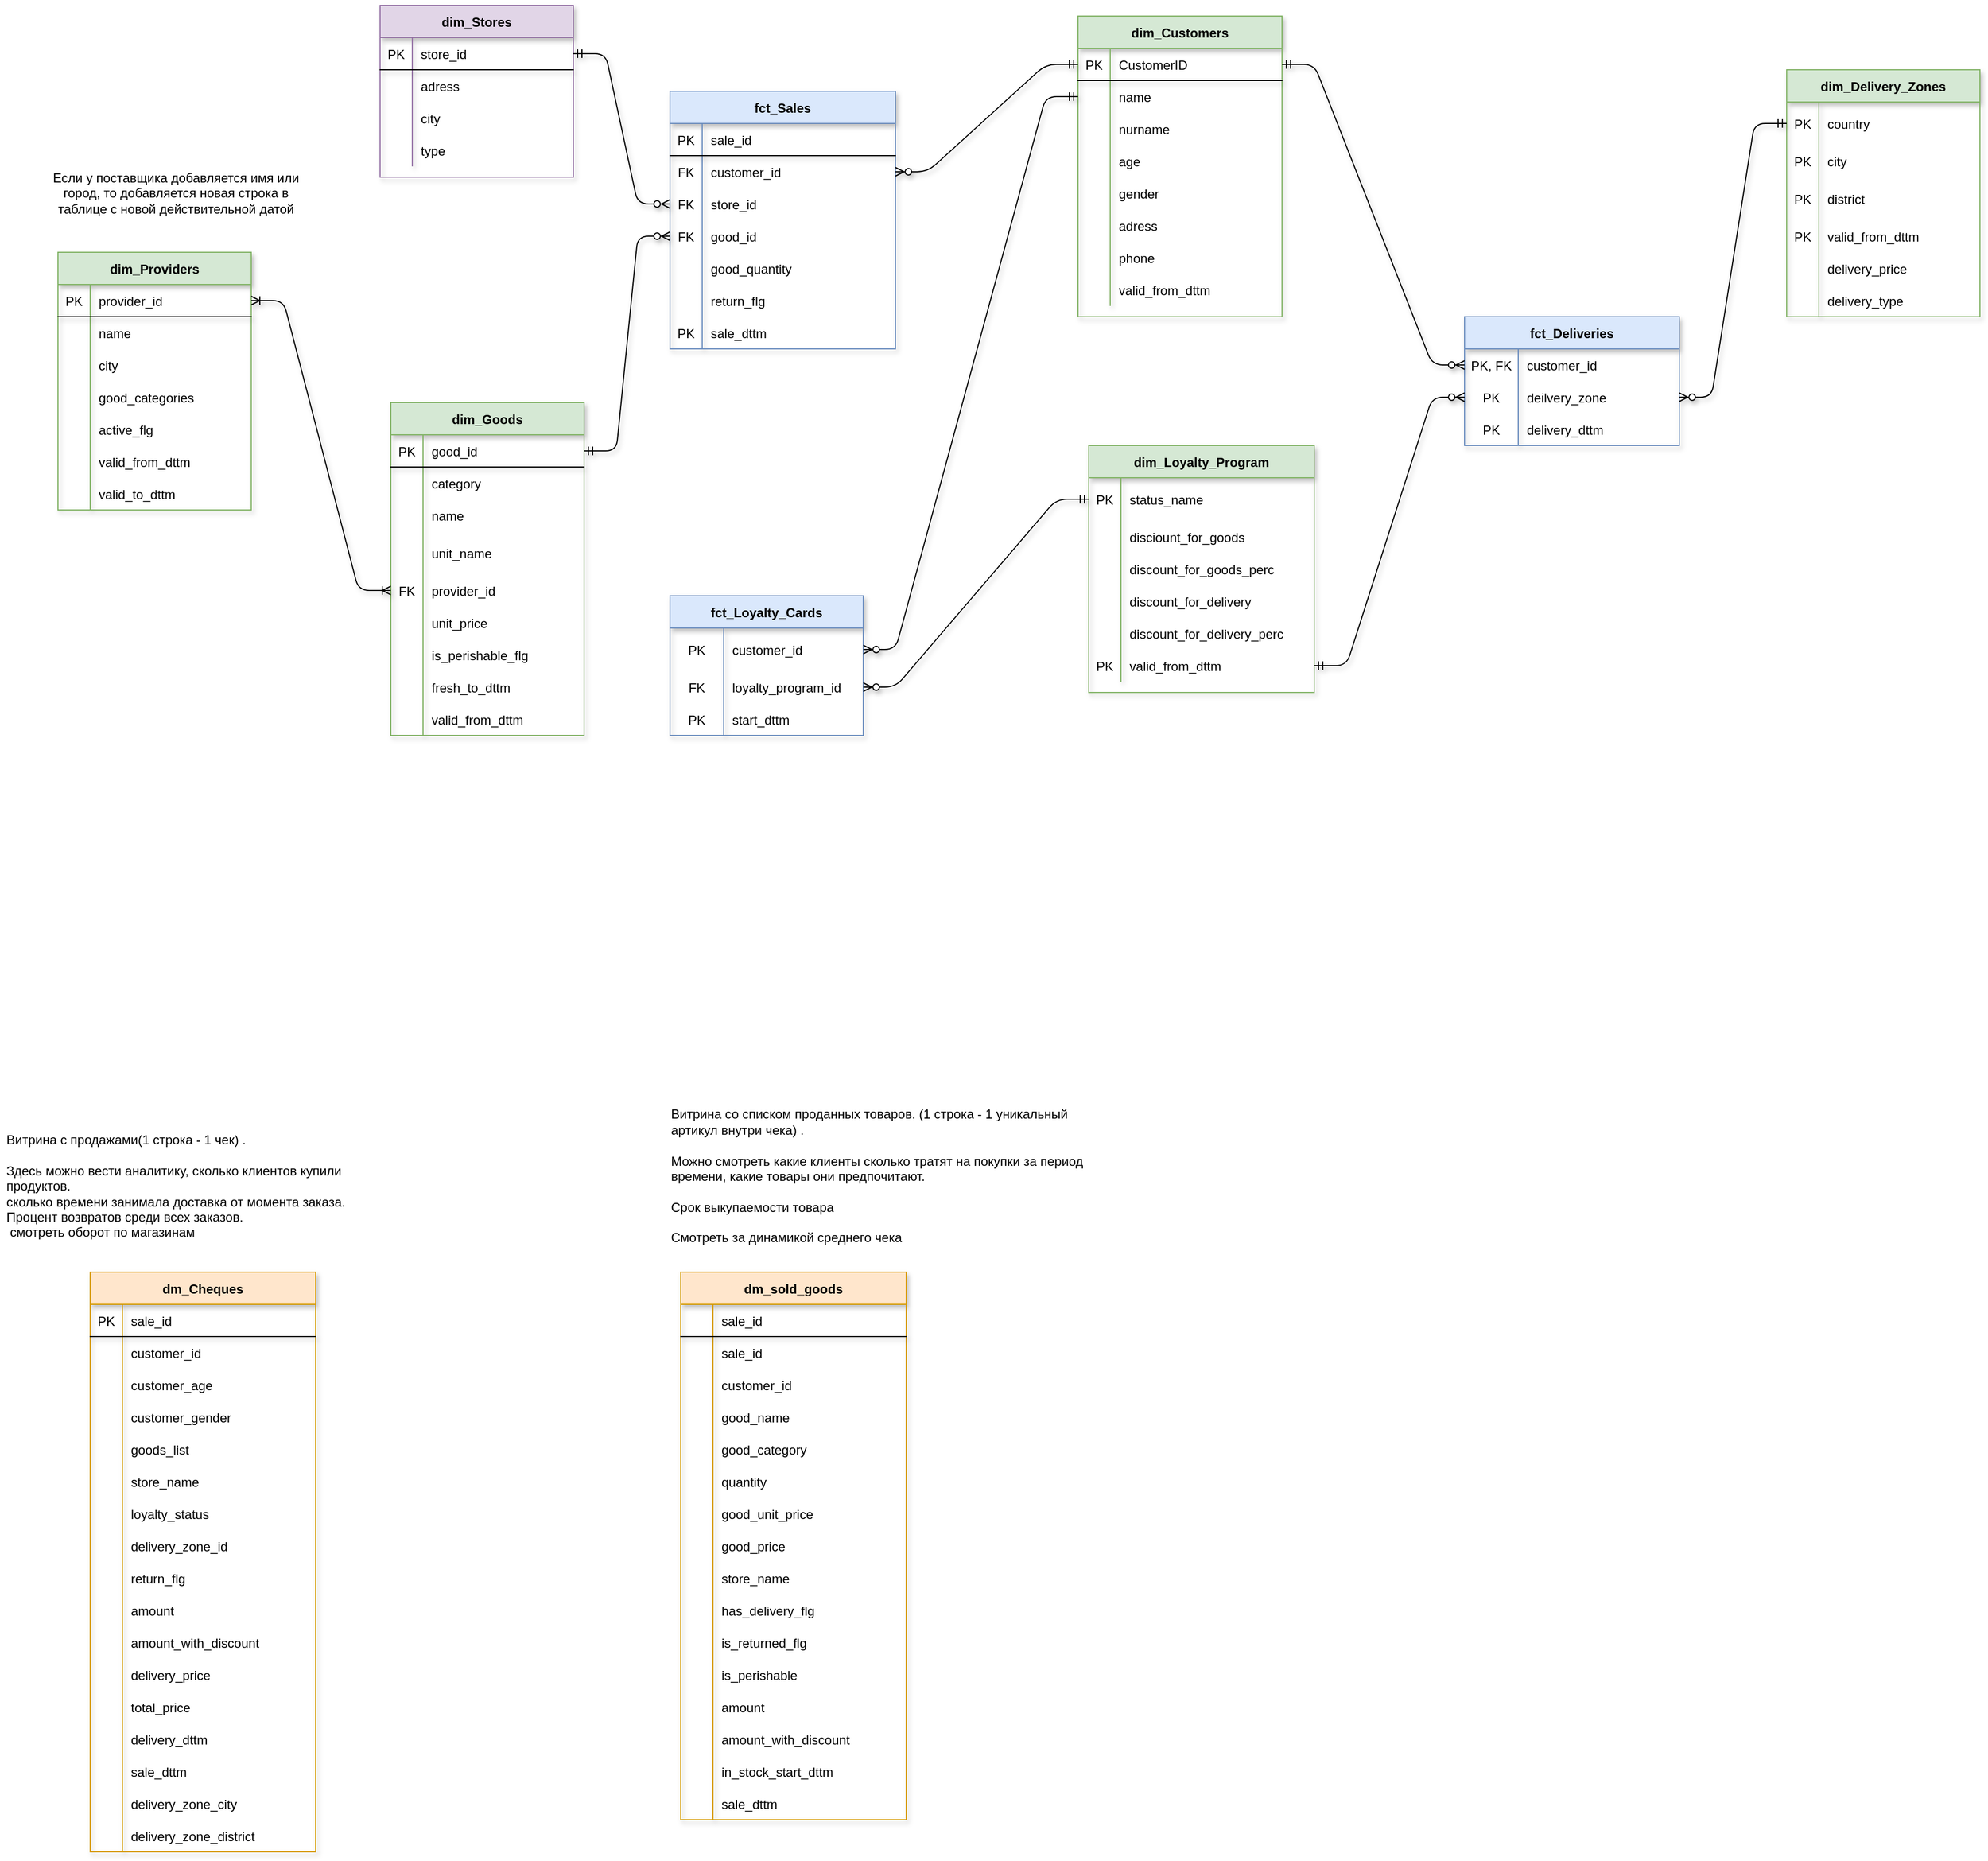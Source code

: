 <mxfile version="15.0.6" type="github">
  <diagram id="3vztMz24TurzWw2ImpLo" name="Page-1">
    <mxGraphModel dx="3164" dy="2905" grid="1" gridSize="10" guides="1" tooltips="1" connect="1" arrows="1" fold="1" page="1" pageScale="1" pageWidth="827" pageHeight="1169" math="0" shadow="0">
      <root>
        <mxCell id="0" />
        <mxCell id="1" parent="0" />
        <mxCell id="bvBYRbE7kQgS4omnUVZM-2" value="fct_Sales" style="shape=table;startSize=30;container=1;collapsible=1;childLayout=tableLayout;fixedRows=1;rowLines=0;fontStyle=1;align=center;resizeLast=1;fillColor=#dae8fc;strokeColor=#6c8ebf;shadow=1;" parent="1" vertex="1">
          <mxGeometry x="-460" y="-1210" width="210" height="240" as="geometry" />
        </mxCell>
        <mxCell id="bvBYRbE7kQgS4omnUVZM-3" value="" style="shape=partialRectangle;collapsible=0;dropTarget=0;pointerEvents=0;fillColor=none;top=0;left=0;bottom=1;right=0;points=[[0,0.5],[1,0.5]];portConstraint=eastwest;shadow=1;" parent="bvBYRbE7kQgS4omnUVZM-2" vertex="1">
          <mxGeometry y="30" width="210" height="30" as="geometry" />
        </mxCell>
        <mxCell id="bvBYRbE7kQgS4omnUVZM-4" value="PK" style="shape=partialRectangle;connectable=0;fillColor=none;top=0;left=0;bottom=0;right=0;fontStyle=0;overflow=hidden;shadow=1;" parent="bvBYRbE7kQgS4omnUVZM-3" vertex="1">
          <mxGeometry width="30" height="30" as="geometry" />
        </mxCell>
        <mxCell id="bvBYRbE7kQgS4omnUVZM-5" value="sale_id" style="shape=partialRectangle;connectable=0;fillColor=none;top=0;left=0;bottom=0;right=0;align=left;spacingLeft=6;fontStyle=0;overflow=hidden;shadow=1;" parent="bvBYRbE7kQgS4omnUVZM-3" vertex="1">
          <mxGeometry x="30" width="180" height="30" as="geometry" />
        </mxCell>
        <mxCell id="bvBYRbE7kQgS4omnUVZM-6" value="" style="shape=partialRectangle;collapsible=0;dropTarget=0;pointerEvents=0;fillColor=none;top=0;left=0;bottom=0;right=0;points=[[0,0.5],[1,0.5]];portConstraint=eastwest;shadow=1;" parent="bvBYRbE7kQgS4omnUVZM-2" vertex="1">
          <mxGeometry y="60" width="210" height="30" as="geometry" />
        </mxCell>
        <mxCell id="bvBYRbE7kQgS4omnUVZM-7" value="FK" style="shape=partialRectangle;connectable=0;fillColor=none;top=0;left=0;bottom=0;right=0;editable=1;overflow=hidden;shadow=1;" parent="bvBYRbE7kQgS4omnUVZM-6" vertex="1">
          <mxGeometry width="30" height="30" as="geometry" />
        </mxCell>
        <mxCell id="bvBYRbE7kQgS4omnUVZM-8" value="customer_id" style="shape=partialRectangle;connectable=0;fillColor=none;top=0;left=0;bottom=0;right=0;align=left;spacingLeft=6;overflow=hidden;shadow=1;" parent="bvBYRbE7kQgS4omnUVZM-6" vertex="1">
          <mxGeometry x="30" width="180" height="30" as="geometry" />
        </mxCell>
        <mxCell id="AbIgpDq-_zw52gkLQe48-46" value="" style="shape=partialRectangle;collapsible=0;dropTarget=0;pointerEvents=0;fillColor=none;top=0;left=0;bottom=0;right=0;points=[[0,0.5],[1,0.5]];portConstraint=eastwest;shadow=1;" parent="bvBYRbE7kQgS4omnUVZM-2" vertex="1">
          <mxGeometry y="90" width="210" height="30" as="geometry" />
        </mxCell>
        <mxCell id="AbIgpDq-_zw52gkLQe48-47" value="FK" style="shape=partialRectangle;connectable=0;fillColor=none;top=0;left=0;bottom=0;right=0;fontStyle=0;overflow=hidden;shadow=1;" parent="AbIgpDq-_zw52gkLQe48-46" vertex="1">
          <mxGeometry width="30" height="30" as="geometry" />
        </mxCell>
        <mxCell id="AbIgpDq-_zw52gkLQe48-48" value="store_id" style="shape=partialRectangle;connectable=0;fillColor=none;top=0;left=0;bottom=0;right=0;align=left;spacingLeft=6;fontStyle=0;overflow=hidden;shadow=1;" parent="AbIgpDq-_zw52gkLQe48-46" vertex="1">
          <mxGeometry x="30" width="180" height="30" as="geometry" />
        </mxCell>
        <mxCell id="2JttBLaBgeeHRUkPsfev-102" value="" style="shape=partialRectangle;collapsible=0;dropTarget=0;pointerEvents=0;fillColor=none;top=0;left=0;bottom=0;right=0;points=[[0,0.5],[1,0.5]];portConstraint=eastwest;shadow=1;" parent="bvBYRbE7kQgS4omnUVZM-2" vertex="1">
          <mxGeometry y="120" width="210" height="30" as="geometry" />
        </mxCell>
        <mxCell id="2JttBLaBgeeHRUkPsfev-103" value="FK" style="shape=partialRectangle;connectable=0;fillColor=none;top=0;left=0;bottom=0;right=0;fontStyle=0;overflow=hidden;shadow=1;" parent="2JttBLaBgeeHRUkPsfev-102" vertex="1">
          <mxGeometry width="30" height="30" as="geometry" />
        </mxCell>
        <mxCell id="2JttBLaBgeeHRUkPsfev-104" value="good_id" style="shape=partialRectangle;connectable=0;fillColor=none;top=0;left=0;bottom=0;right=0;align=left;spacingLeft=6;fontStyle=0;overflow=hidden;shadow=1;" parent="2JttBLaBgeeHRUkPsfev-102" vertex="1">
          <mxGeometry x="30" width="180" height="30" as="geometry" />
        </mxCell>
        <mxCell id="ls4i8sB4guF4dH7JO23H-745" value="" style="shape=partialRectangle;collapsible=0;dropTarget=0;pointerEvents=0;fillColor=none;top=0;left=0;bottom=0;right=0;points=[[0,0.5],[1,0.5]];portConstraint=eastwest;shadow=1;" parent="bvBYRbE7kQgS4omnUVZM-2" vertex="1">
          <mxGeometry y="150" width="210" height="30" as="geometry" />
        </mxCell>
        <mxCell id="ls4i8sB4guF4dH7JO23H-746" value="" style="shape=partialRectangle;connectable=0;fillColor=none;top=0;left=0;bottom=0;right=0;editable=1;overflow=hidden;" parent="ls4i8sB4guF4dH7JO23H-745" vertex="1">
          <mxGeometry width="30" height="30" as="geometry" />
        </mxCell>
        <mxCell id="ls4i8sB4guF4dH7JO23H-747" value="good_quantity" style="shape=partialRectangle;connectable=0;fillColor=none;top=0;left=0;bottom=0;right=0;align=left;spacingLeft=6;overflow=hidden;" parent="ls4i8sB4guF4dH7JO23H-745" vertex="1">
          <mxGeometry x="30" width="180" height="30" as="geometry" />
        </mxCell>
        <mxCell id="teq1aFW5qWjfhTC98Dd9-1" value="" style="shape=partialRectangle;collapsible=0;dropTarget=0;pointerEvents=0;fillColor=none;top=0;left=0;bottom=0;right=0;points=[[0,0.5],[1,0.5]];portConstraint=eastwest;shadow=1;" parent="bvBYRbE7kQgS4omnUVZM-2" vertex="1">
          <mxGeometry y="180" width="210" height="30" as="geometry" />
        </mxCell>
        <mxCell id="teq1aFW5qWjfhTC98Dd9-2" value="" style="shape=partialRectangle;connectable=0;fillColor=none;top=0;left=0;bottom=0;right=0;editable=1;overflow=hidden;shadow=1;" parent="teq1aFW5qWjfhTC98Dd9-1" vertex="1">
          <mxGeometry width="30" height="30" as="geometry" />
        </mxCell>
        <mxCell id="teq1aFW5qWjfhTC98Dd9-3" value="return_flg" style="shape=partialRectangle;connectable=0;fillColor=none;top=0;left=0;bottom=0;right=0;align=left;spacingLeft=6;overflow=hidden;shadow=1;" parent="teq1aFW5qWjfhTC98Dd9-1" vertex="1">
          <mxGeometry x="30" width="180" height="30" as="geometry" />
        </mxCell>
        <mxCell id="ls4i8sB4guF4dH7JO23H-132" value="" style="shape=partialRectangle;collapsible=0;dropTarget=0;pointerEvents=0;fillColor=none;top=0;left=0;bottom=0;right=0;points=[[0,0.5],[1,0.5]];portConstraint=eastwest;shadow=1;" parent="bvBYRbE7kQgS4omnUVZM-2" vertex="1">
          <mxGeometry y="210" width="210" height="30" as="geometry" />
        </mxCell>
        <mxCell id="ls4i8sB4guF4dH7JO23H-133" value="PK" style="shape=partialRectangle;connectable=0;fillColor=none;top=0;left=0;bottom=0;right=0;fontStyle=0;overflow=hidden;" parent="ls4i8sB4guF4dH7JO23H-132" vertex="1">
          <mxGeometry width="30" height="30" as="geometry" />
        </mxCell>
        <mxCell id="ls4i8sB4guF4dH7JO23H-134" value="sale_dttm" style="shape=partialRectangle;connectable=0;fillColor=none;top=0;left=0;bottom=0;right=0;align=left;spacingLeft=6;fontStyle=0;overflow=hidden;" parent="ls4i8sB4guF4dH7JO23H-132" vertex="1">
          <mxGeometry x="30" width="180" height="30" as="geometry" />
        </mxCell>
        <mxCell id="bvBYRbE7kQgS4omnUVZM-15" value="dim_Customers" style="shape=table;startSize=30;container=1;collapsible=1;childLayout=tableLayout;fixedRows=1;rowLines=0;fontStyle=1;align=center;resizeLast=1;fillColor=#d5e8d4;strokeColor=#82b366;shadow=1;" parent="1" vertex="1">
          <mxGeometry x="-80" y="-1280" width="190" height="280" as="geometry" />
        </mxCell>
        <mxCell id="bvBYRbE7kQgS4omnUVZM-16" value="" style="shape=partialRectangle;collapsible=0;dropTarget=0;pointerEvents=0;fillColor=none;top=0;left=0;bottom=1;right=0;points=[[0,0.5],[1,0.5]];portConstraint=eastwest;shadow=1;" parent="bvBYRbE7kQgS4omnUVZM-15" vertex="1">
          <mxGeometry y="30" width="190" height="30" as="geometry" />
        </mxCell>
        <mxCell id="bvBYRbE7kQgS4omnUVZM-17" value="PK" style="shape=partialRectangle;connectable=0;fillColor=none;top=0;left=0;bottom=0;right=0;fontStyle=0;overflow=hidden;shadow=1;" parent="bvBYRbE7kQgS4omnUVZM-16" vertex="1">
          <mxGeometry width="30" height="30" as="geometry" />
        </mxCell>
        <mxCell id="bvBYRbE7kQgS4omnUVZM-18" value="CustomerID" style="shape=partialRectangle;connectable=0;fillColor=none;top=0;left=0;bottom=0;right=0;align=left;spacingLeft=6;fontStyle=0;overflow=hidden;shadow=1;" parent="bvBYRbE7kQgS4omnUVZM-16" vertex="1">
          <mxGeometry x="30" width="160" height="30" as="geometry" />
        </mxCell>
        <mxCell id="bvBYRbE7kQgS4omnUVZM-19" value="" style="shape=partialRectangle;collapsible=0;dropTarget=0;pointerEvents=0;fillColor=none;top=0;left=0;bottom=0;right=0;points=[[0,0.5],[1,0.5]];portConstraint=eastwest;shadow=1;" parent="bvBYRbE7kQgS4omnUVZM-15" vertex="1">
          <mxGeometry y="60" width="190" height="30" as="geometry" />
        </mxCell>
        <mxCell id="bvBYRbE7kQgS4omnUVZM-20" value="" style="shape=partialRectangle;connectable=0;fillColor=none;top=0;left=0;bottom=0;right=0;editable=1;overflow=hidden;shadow=1;" parent="bvBYRbE7kQgS4omnUVZM-19" vertex="1">
          <mxGeometry width="30" height="30" as="geometry" />
        </mxCell>
        <mxCell id="bvBYRbE7kQgS4omnUVZM-21" value="name" style="shape=partialRectangle;connectable=0;fillColor=none;top=0;left=0;bottom=0;right=0;align=left;spacingLeft=6;overflow=hidden;shadow=1;" parent="bvBYRbE7kQgS4omnUVZM-19" vertex="1">
          <mxGeometry x="30" width="160" height="30" as="geometry" />
        </mxCell>
        <mxCell id="bvBYRbE7kQgS4omnUVZM-22" value="" style="shape=partialRectangle;collapsible=0;dropTarget=0;pointerEvents=0;fillColor=none;top=0;left=0;bottom=0;right=0;points=[[0,0.5],[1,0.5]];portConstraint=eastwest;shadow=1;" parent="bvBYRbE7kQgS4omnUVZM-15" vertex="1">
          <mxGeometry y="90" width="190" height="30" as="geometry" />
        </mxCell>
        <mxCell id="bvBYRbE7kQgS4omnUVZM-23" value="" style="shape=partialRectangle;connectable=0;fillColor=none;top=0;left=0;bottom=0;right=0;editable=1;overflow=hidden;shadow=1;" parent="bvBYRbE7kQgS4omnUVZM-22" vertex="1">
          <mxGeometry width="30" height="30" as="geometry" />
        </mxCell>
        <mxCell id="bvBYRbE7kQgS4omnUVZM-24" value="nurname" style="shape=partialRectangle;connectable=0;fillColor=none;top=0;left=0;bottom=0;right=0;align=left;spacingLeft=6;overflow=hidden;shadow=1;" parent="bvBYRbE7kQgS4omnUVZM-22" vertex="1">
          <mxGeometry x="30" width="160" height="30" as="geometry" />
        </mxCell>
        <mxCell id="ls4i8sB4guF4dH7JO23H-166" value="" style="shape=partialRectangle;collapsible=0;dropTarget=0;pointerEvents=0;fillColor=none;top=0;left=0;bottom=0;right=0;points=[[0,0.5],[1,0.5]];portConstraint=eastwest;shadow=1;" parent="bvBYRbE7kQgS4omnUVZM-15" vertex="1">
          <mxGeometry y="120" width="190" height="30" as="geometry" />
        </mxCell>
        <mxCell id="ls4i8sB4guF4dH7JO23H-167" value="" style="shape=partialRectangle;connectable=0;fillColor=none;top=0;left=0;bottom=0;right=0;editable=1;overflow=hidden;" parent="ls4i8sB4guF4dH7JO23H-166" vertex="1">
          <mxGeometry width="30" height="30" as="geometry" />
        </mxCell>
        <mxCell id="ls4i8sB4guF4dH7JO23H-168" value="age" style="shape=partialRectangle;connectable=0;fillColor=none;top=0;left=0;bottom=0;right=0;align=left;spacingLeft=6;overflow=hidden;" parent="ls4i8sB4guF4dH7JO23H-166" vertex="1">
          <mxGeometry x="30" width="160" height="30" as="geometry" />
        </mxCell>
        <mxCell id="ls4i8sB4guF4dH7JO23H-169" value="" style="shape=partialRectangle;collapsible=0;dropTarget=0;pointerEvents=0;fillColor=none;top=0;left=0;bottom=0;right=0;points=[[0,0.5],[1,0.5]];portConstraint=eastwest;shadow=1;" parent="bvBYRbE7kQgS4omnUVZM-15" vertex="1">
          <mxGeometry y="150" width="190" height="30" as="geometry" />
        </mxCell>
        <mxCell id="ls4i8sB4guF4dH7JO23H-170" value="" style="shape=partialRectangle;connectable=0;fillColor=none;top=0;left=0;bottom=0;right=0;editable=1;overflow=hidden;" parent="ls4i8sB4guF4dH7JO23H-169" vertex="1">
          <mxGeometry width="30" height="30" as="geometry" />
        </mxCell>
        <mxCell id="ls4i8sB4guF4dH7JO23H-171" value="gender" style="shape=partialRectangle;connectable=0;fillColor=none;top=0;left=0;bottom=0;right=0;align=left;spacingLeft=6;overflow=hidden;" parent="ls4i8sB4guF4dH7JO23H-169" vertex="1">
          <mxGeometry x="30" width="160" height="30" as="geometry" />
        </mxCell>
        <mxCell id="ls4i8sB4guF4dH7JO23H-762" value="" style="shape=partialRectangle;collapsible=0;dropTarget=0;pointerEvents=0;fillColor=none;top=0;left=0;bottom=0;right=0;points=[[0,0.5],[1,0.5]];portConstraint=eastwest;shadow=1;" parent="bvBYRbE7kQgS4omnUVZM-15" vertex="1">
          <mxGeometry y="180" width="190" height="30" as="geometry" />
        </mxCell>
        <mxCell id="ls4i8sB4guF4dH7JO23H-763" value="" style="shape=partialRectangle;connectable=0;fillColor=none;top=0;left=0;bottom=0;right=0;editable=1;overflow=hidden;" parent="ls4i8sB4guF4dH7JO23H-762" vertex="1">
          <mxGeometry width="30" height="30" as="geometry" />
        </mxCell>
        <mxCell id="ls4i8sB4guF4dH7JO23H-764" value="adress" style="shape=partialRectangle;connectable=0;fillColor=none;top=0;left=0;bottom=0;right=0;align=left;spacingLeft=6;overflow=hidden;" parent="ls4i8sB4guF4dH7JO23H-762" vertex="1">
          <mxGeometry x="30" width="160" height="30" as="geometry" />
        </mxCell>
        <mxCell id="bvBYRbE7kQgS4omnUVZM-25" value="" style="shape=partialRectangle;collapsible=0;dropTarget=0;pointerEvents=0;fillColor=none;top=0;left=0;bottom=0;right=0;points=[[0,0.5],[1,0.5]];portConstraint=eastwest;shadow=1;" parent="bvBYRbE7kQgS4omnUVZM-15" vertex="1">
          <mxGeometry y="210" width="190" height="30" as="geometry" />
        </mxCell>
        <mxCell id="bvBYRbE7kQgS4omnUVZM-26" value="" style="shape=partialRectangle;connectable=0;fillColor=none;top=0;left=0;bottom=0;right=0;editable=1;overflow=hidden;shadow=1;" parent="bvBYRbE7kQgS4omnUVZM-25" vertex="1">
          <mxGeometry width="30" height="30" as="geometry" />
        </mxCell>
        <mxCell id="bvBYRbE7kQgS4omnUVZM-27" value="phone" style="shape=partialRectangle;connectable=0;fillColor=none;top=0;left=0;bottom=0;right=0;align=left;spacingLeft=6;overflow=hidden;shadow=1;" parent="bvBYRbE7kQgS4omnUVZM-25" vertex="1">
          <mxGeometry x="30" width="160" height="30" as="geometry" />
        </mxCell>
        <mxCell id="ls4i8sB4guF4dH7JO23H-765" value="" style="shape=partialRectangle;collapsible=0;dropTarget=0;pointerEvents=0;fillColor=none;top=0;left=0;bottom=0;right=0;points=[[0,0.5],[1,0.5]];portConstraint=eastwest;shadow=1;" parent="bvBYRbE7kQgS4omnUVZM-15" vertex="1">
          <mxGeometry y="240" width="190" height="30" as="geometry" />
        </mxCell>
        <mxCell id="ls4i8sB4guF4dH7JO23H-766" value="" style="shape=partialRectangle;connectable=0;fillColor=none;top=0;left=0;bottom=0;right=0;editable=1;overflow=hidden;" parent="ls4i8sB4guF4dH7JO23H-765" vertex="1">
          <mxGeometry width="30" height="30" as="geometry" />
        </mxCell>
        <mxCell id="ls4i8sB4guF4dH7JO23H-767" value="valid_from_dttm" style="shape=partialRectangle;connectable=0;fillColor=none;top=0;left=0;bottom=0;right=0;align=left;spacingLeft=6;overflow=hidden;" parent="ls4i8sB4guF4dH7JO23H-765" vertex="1">
          <mxGeometry x="30" width="160" height="30" as="geometry" />
        </mxCell>
        <mxCell id="bvBYRbE7kQgS4omnUVZM-28" value="dim_Stores" style="shape=table;startSize=30;container=1;collapsible=1;childLayout=tableLayout;fixedRows=1;rowLines=0;fontStyle=1;align=center;resizeLast=1;fillColor=#e1d5e7;strokeColor=#9673a6;shadow=1;" parent="1" vertex="1">
          <mxGeometry x="-730" y="-1290" width="180" height="160" as="geometry" />
        </mxCell>
        <mxCell id="bvBYRbE7kQgS4omnUVZM-29" value="" style="shape=partialRectangle;collapsible=0;dropTarget=0;pointerEvents=0;fillColor=none;top=0;left=0;bottom=1;right=0;points=[[0,0.5],[1,0.5]];portConstraint=eastwest;shadow=1;" parent="bvBYRbE7kQgS4omnUVZM-28" vertex="1">
          <mxGeometry y="30" width="180" height="30" as="geometry" />
        </mxCell>
        <mxCell id="bvBYRbE7kQgS4omnUVZM-30" value="PK" style="shape=partialRectangle;connectable=0;fillColor=none;top=0;left=0;bottom=0;right=0;fontStyle=0;overflow=hidden;shadow=1;" parent="bvBYRbE7kQgS4omnUVZM-29" vertex="1">
          <mxGeometry width="30" height="30" as="geometry" />
        </mxCell>
        <mxCell id="bvBYRbE7kQgS4omnUVZM-31" value="store_id" style="shape=partialRectangle;connectable=0;fillColor=none;top=0;left=0;bottom=0;right=0;align=left;spacingLeft=6;fontStyle=0;overflow=hidden;shadow=1;" parent="bvBYRbE7kQgS4omnUVZM-29" vertex="1">
          <mxGeometry x="30" width="150" height="30" as="geometry" />
        </mxCell>
        <mxCell id="bvBYRbE7kQgS4omnUVZM-32" value="" style="shape=partialRectangle;collapsible=0;dropTarget=0;pointerEvents=0;fillColor=none;top=0;left=0;bottom=0;right=0;points=[[0,0.5],[1,0.5]];portConstraint=eastwest;shadow=1;" parent="bvBYRbE7kQgS4omnUVZM-28" vertex="1">
          <mxGeometry y="60" width="180" height="30" as="geometry" />
        </mxCell>
        <mxCell id="bvBYRbE7kQgS4omnUVZM-33" value="" style="shape=partialRectangle;connectable=0;fillColor=none;top=0;left=0;bottom=0;right=0;editable=1;overflow=hidden;shadow=1;" parent="bvBYRbE7kQgS4omnUVZM-32" vertex="1">
          <mxGeometry width="30" height="30" as="geometry" />
        </mxCell>
        <mxCell id="bvBYRbE7kQgS4omnUVZM-34" value="adress" style="shape=partialRectangle;connectable=0;fillColor=none;top=0;left=0;bottom=0;right=0;align=left;spacingLeft=6;overflow=hidden;shadow=1;" parent="bvBYRbE7kQgS4omnUVZM-32" vertex="1">
          <mxGeometry x="30" width="150" height="30" as="geometry" />
        </mxCell>
        <mxCell id="bvBYRbE7kQgS4omnUVZM-35" value="" style="shape=partialRectangle;collapsible=0;dropTarget=0;pointerEvents=0;fillColor=none;top=0;left=0;bottom=0;right=0;points=[[0,0.5],[1,0.5]];portConstraint=eastwest;shadow=1;" parent="bvBYRbE7kQgS4omnUVZM-28" vertex="1">
          <mxGeometry y="90" width="180" height="30" as="geometry" />
        </mxCell>
        <mxCell id="bvBYRbE7kQgS4omnUVZM-36" value="" style="shape=partialRectangle;connectable=0;fillColor=none;top=0;left=0;bottom=0;right=0;editable=1;overflow=hidden;shadow=1;" parent="bvBYRbE7kQgS4omnUVZM-35" vertex="1">
          <mxGeometry width="30" height="30" as="geometry" />
        </mxCell>
        <mxCell id="bvBYRbE7kQgS4omnUVZM-37" value="city" style="shape=partialRectangle;connectable=0;fillColor=none;top=0;left=0;bottom=0;right=0;align=left;spacingLeft=6;overflow=hidden;shadow=1;" parent="bvBYRbE7kQgS4omnUVZM-35" vertex="1">
          <mxGeometry x="30" width="150" height="30" as="geometry" />
        </mxCell>
        <mxCell id="bvBYRbE7kQgS4omnUVZM-38" value="" style="shape=partialRectangle;collapsible=0;dropTarget=0;pointerEvents=0;fillColor=none;top=0;left=0;bottom=0;right=0;points=[[0,0.5],[1,0.5]];portConstraint=eastwest;shadow=1;" parent="bvBYRbE7kQgS4omnUVZM-28" vertex="1">
          <mxGeometry y="120" width="180" height="30" as="geometry" />
        </mxCell>
        <mxCell id="bvBYRbE7kQgS4omnUVZM-39" value="" style="shape=partialRectangle;connectable=0;fillColor=none;top=0;left=0;bottom=0;right=0;editable=1;overflow=hidden;shadow=1;" parent="bvBYRbE7kQgS4omnUVZM-38" vertex="1">
          <mxGeometry width="30" height="30" as="geometry" />
        </mxCell>
        <mxCell id="bvBYRbE7kQgS4omnUVZM-40" value="type" style="shape=partialRectangle;connectable=0;fillColor=none;top=0;left=0;bottom=0;right=0;align=left;spacingLeft=6;overflow=hidden;shadow=1;" parent="bvBYRbE7kQgS4omnUVZM-38" vertex="1">
          <mxGeometry x="30" width="150" height="30" as="geometry" />
        </mxCell>
        <mxCell id="bvBYRbE7kQgS4omnUVZM-75" value="dim_Loyalty_Program" style="shape=table;startSize=30;container=1;collapsible=1;childLayout=tableLayout;fixedRows=1;rowLines=0;fontStyle=1;align=center;resizeLast=1;fillColor=#d5e8d4;strokeColor=#82b366;shadow=1;" parent="1" vertex="1">
          <mxGeometry x="-70" y="-880" width="210" height="230" as="geometry" />
        </mxCell>
        <mxCell id="bvBYRbE7kQgS4omnUVZM-79" value="" style="shape=partialRectangle;collapsible=0;dropTarget=0;pointerEvents=0;fillColor=none;top=0;left=0;bottom=0;right=0;points=[[0,0.5],[1,0.5]];portConstraint=eastwest;shadow=1;" parent="bvBYRbE7kQgS4omnUVZM-75" vertex="1">
          <mxGeometry y="30" width="210" height="40" as="geometry" />
        </mxCell>
        <mxCell id="bvBYRbE7kQgS4omnUVZM-80" value="PK" style="shape=partialRectangle;connectable=0;fillColor=none;top=0;left=0;bottom=0;right=0;editable=1;overflow=hidden;shadow=1;" parent="bvBYRbE7kQgS4omnUVZM-79" vertex="1">
          <mxGeometry width="30" height="40" as="geometry" />
        </mxCell>
        <mxCell id="bvBYRbE7kQgS4omnUVZM-81" value="status_name" style="shape=partialRectangle;connectable=0;fillColor=none;top=0;left=0;bottom=0;right=0;align=left;spacingLeft=6;overflow=hidden;shadow=1;" parent="bvBYRbE7kQgS4omnUVZM-79" vertex="1">
          <mxGeometry x="30" width="180" height="40" as="geometry" />
        </mxCell>
        <mxCell id="ls4i8sB4guF4dH7JO23H-733" value="" style="shape=partialRectangle;collapsible=0;dropTarget=0;pointerEvents=0;fillColor=none;top=0;left=0;bottom=0;right=0;points=[[0,0.5],[1,0.5]];portConstraint=eastwest;shadow=1;" parent="bvBYRbE7kQgS4omnUVZM-75" vertex="1">
          <mxGeometry y="70" width="210" height="30" as="geometry" />
        </mxCell>
        <mxCell id="ls4i8sB4guF4dH7JO23H-734" value="" style="shape=partialRectangle;connectable=0;fillColor=none;top=0;left=0;bottom=0;right=0;editable=1;overflow=hidden;" parent="ls4i8sB4guF4dH7JO23H-733" vertex="1">
          <mxGeometry width="30" height="30" as="geometry" />
        </mxCell>
        <mxCell id="ls4i8sB4guF4dH7JO23H-735" value="disciount_for_goods" style="shape=partialRectangle;connectable=0;fillColor=none;top=0;left=0;bottom=0;right=0;align=left;spacingLeft=6;overflow=hidden;" parent="ls4i8sB4guF4dH7JO23H-733" vertex="1">
          <mxGeometry x="30" width="180" height="30" as="geometry" />
        </mxCell>
        <mxCell id="ls4i8sB4guF4dH7JO23H-730" value="" style="shape=partialRectangle;collapsible=0;dropTarget=0;pointerEvents=0;fillColor=none;top=0;left=0;bottom=0;right=0;points=[[0,0.5],[1,0.5]];portConstraint=eastwest;shadow=1;" parent="bvBYRbE7kQgS4omnUVZM-75" vertex="1">
          <mxGeometry y="100" width="210" height="30" as="geometry" />
        </mxCell>
        <mxCell id="ls4i8sB4guF4dH7JO23H-731" value="" style="shape=partialRectangle;connectable=0;fillColor=none;top=0;left=0;bottom=0;right=0;fontStyle=0;overflow=hidden;" parent="ls4i8sB4guF4dH7JO23H-730" vertex="1">
          <mxGeometry width="30" height="30" as="geometry" />
        </mxCell>
        <mxCell id="ls4i8sB4guF4dH7JO23H-732" value="discount_for_goods_perc" style="shape=partialRectangle;connectable=0;fillColor=none;top=0;left=0;bottom=0;right=0;align=left;spacingLeft=6;fontStyle=0;overflow=hidden;" parent="ls4i8sB4guF4dH7JO23H-730" vertex="1">
          <mxGeometry x="30" width="180" height="30" as="geometry" />
        </mxCell>
        <mxCell id="ls4i8sB4guF4dH7JO23H-736" value="" style="shape=partialRectangle;collapsible=0;dropTarget=0;pointerEvents=0;fillColor=none;top=0;left=0;bottom=0;right=0;points=[[0,0.5],[1,0.5]];portConstraint=eastwest;shadow=1;" parent="bvBYRbE7kQgS4omnUVZM-75" vertex="1">
          <mxGeometry y="130" width="210" height="30" as="geometry" />
        </mxCell>
        <mxCell id="ls4i8sB4guF4dH7JO23H-737" value="" style="shape=partialRectangle;connectable=0;fillColor=none;top=0;left=0;bottom=0;right=0;editable=1;overflow=hidden;" parent="ls4i8sB4guF4dH7JO23H-736" vertex="1">
          <mxGeometry width="30" height="30" as="geometry" />
        </mxCell>
        <mxCell id="ls4i8sB4guF4dH7JO23H-738" value="discount_for_delivery" style="shape=partialRectangle;connectable=0;fillColor=none;top=0;left=0;bottom=0;right=0;align=left;spacingLeft=6;overflow=hidden;" parent="ls4i8sB4guF4dH7JO23H-736" vertex="1">
          <mxGeometry x="30" width="180" height="30" as="geometry" />
        </mxCell>
        <mxCell id="bvBYRbE7kQgS4omnUVZM-159" value="" style="shape=partialRectangle;collapsible=0;dropTarget=0;pointerEvents=0;fillColor=none;top=0;left=0;bottom=0;right=0;points=[[0,0.5],[1,0.5]];portConstraint=eastwest;shadow=1;" parent="bvBYRbE7kQgS4omnUVZM-75" vertex="1">
          <mxGeometry y="160" width="210" height="30" as="geometry" />
        </mxCell>
        <mxCell id="bvBYRbE7kQgS4omnUVZM-160" value="" style="shape=partialRectangle;connectable=0;fillColor=none;top=0;left=0;bottom=0;right=0;editable=1;overflow=hidden;shadow=1;" parent="bvBYRbE7kQgS4omnUVZM-159" vertex="1">
          <mxGeometry width="30" height="30" as="geometry" />
        </mxCell>
        <mxCell id="bvBYRbE7kQgS4omnUVZM-161" value="discount_for_delivery_perc" style="shape=partialRectangle;connectable=0;fillColor=none;top=0;left=0;bottom=0;right=0;align=left;spacingLeft=6;overflow=hidden;shadow=1;" parent="bvBYRbE7kQgS4omnUVZM-159" vertex="1">
          <mxGeometry x="30" width="180" height="30" as="geometry" />
        </mxCell>
        <mxCell id="bvBYRbE7kQgS4omnUVZM-82" value="" style="shape=partialRectangle;collapsible=0;dropTarget=0;pointerEvents=0;fillColor=none;top=0;left=0;bottom=0;right=0;points=[[0,0.5],[1,0.5]];portConstraint=eastwest;shadow=1;" parent="bvBYRbE7kQgS4omnUVZM-75" vertex="1">
          <mxGeometry y="190" width="210" height="30" as="geometry" />
        </mxCell>
        <mxCell id="bvBYRbE7kQgS4omnUVZM-83" value="PK" style="shape=partialRectangle;connectable=0;fillColor=none;top=0;left=0;bottom=0;right=0;editable=1;overflow=hidden;shadow=1;" parent="bvBYRbE7kQgS4omnUVZM-82" vertex="1">
          <mxGeometry width="30" height="30" as="geometry" />
        </mxCell>
        <mxCell id="bvBYRbE7kQgS4omnUVZM-84" value="valid_from_dttm" style="shape=partialRectangle;connectable=0;fillColor=none;top=0;left=0;bottom=0;right=0;align=left;spacingLeft=6;overflow=hidden;shadow=1;" parent="bvBYRbE7kQgS4omnUVZM-82" vertex="1">
          <mxGeometry x="30" width="180" height="30" as="geometry" />
        </mxCell>
        <mxCell id="2JttBLaBgeeHRUkPsfev-101" value="" style="edgeStyle=entityRelationEdgeStyle;fontSize=12;html=1;endArrow=ERzeroToMany;startArrow=ERmandOne;entryX=1;entryY=0.5;entryDx=0;entryDy=0;exitX=0;exitY=0.5;exitDx=0;exitDy=0;shadow=1;" parent="1" source="bvBYRbE7kQgS4omnUVZM-16" target="bvBYRbE7kQgS4omnUVZM-6" edge="1">
          <mxGeometry width="100" height="100" relative="1" as="geometry">
            <mxPoint x="-450" y="-770.0" as="sourcePoint" />
            <mxPoint x="-610" y="-690.0" as="targetPoint" />
          </mxGeometry>
        </mxCell>
        <mxCell id="2JttBLaBgeeHRUkPsfev-111" value="" style="edgeStyle=entityRelationEdgeStyle;fontSize=12;html=1;endArrow=ERzeroToMany;startArrow=ERmandOne;entryX=0;entryY=0.5;entryDx=0;entryDy=0;exitX=1;exitY=0.5;exitDx=0;exitDy=0;shadow=1;" parent="1" source="bvBYRbE7kQgS4omnUVZM-29" target="AbIgpDq-_zw52gkLQe48-46" edge="1">
          <mxGeometry width="100" height="100" relative="1" as="geometry">
            <mxPoint x="-670" y="-1045" as="sourcePoint" />
            <mxPoint x="-590" y="-645.0" as="targetPoint" />
          </mxGeometry>
        </mxCell>
        <mxCell id="teq1aFW5qWjfhTC98Dd9-10" value="dim_Goods" style="shape=table;startSize=30;container=1;collapsible=1;childLayout=tableLayout;fixedRows=1;rowLines=0;fontStyle=1;align=center;resizeLast=1;fillColor=#d5e8d4;strokeColor=#82b366;shadow=1;" parent="1" vertex="1">
          <mxGeometry x="-720" y="-920" width="180" height="310" as="geometry" />
        </mxCell>
        <mxCell id="teq1aFW5qWjfhTC98Dd9-11" value="" style="shape=partialRectangle;collapsible=0;dropTarget=0;pointerEvents=0;fillColor=none;top=0;left=0;bottom=1;right=0;points=[[0,0.5],[1,0.5]];portConstraint=eastwest;shadow=1;" parent="teq1aFW5qWjfhTC98Dd9-10" vertex="1">
          <mxGeometry y="30" width="180" height="30" as="geometry" />
        </mxCell>
        <mxCell id="teq1aFW5qWjfhTC98Dd9-12" value="PK" style="shape=partialRectangle;connectable=0;fillColor=none;top=0;left=0;bottom=0;right=0;fontStyle=0;overflow=hidden;shadow=1;" parent="teq1aFW5qWjfhTC98Dd9-11" vertex="1">
          <mxGeometry width="30" height="30" as="geometry" />
        </mxCell>
        <mxCell id="teq1aFW5qWjfhTC98Dd9-13" value="good_id" style="shape=partialRectangle;connectable=0;fillColor=none;top=0;left=0;bottom=0;right=0;align=left;spacingLeft=6;fontStyle=0;overflow=hidden;shadow=1;" parent="teq1aFW5qWjfhTC98Dd9-11" vertex="1">
          <mxGeometry x="30" width="150" height="30" as="geometry" />
        </mxCell>
        <mxCell id="teq1aFW5qWjfhTC98Dd9-29" value="" style="shape=partialRectangle;collapsible=0;dropTarget=0;pointerEvents=0;fillColor=none;top=0;left=0;bottom=0;right=0;points=[[0,0.5],[1,0.5]];portConstraint=eastwest;shadow=1;" parent="teq1aFW5qWjfhTC98Dd9-10" vertex="1">
          <mxGeometry y="60" width="180" height="30" as="geometry" />
        </mxCell>
        <mxCell id="teq1aFW5qWjfhTC98Dd9-30" value="" style="shape=partialRectangle;connectable=0;fillColor=none;top=0;left=0;bottom=0;right=0;editable=1;overflow=hidden;shadow=1;" parent="teq1aFW5qWjfhTC98Dd9-29" vertex="1">
          <mxGeometry width="30" height="30" as="geometry" />
        </mxCell>
        <mxCell id="teq1aFW5qWjfhTC98Dd9-31" value="category" style="shape=partialRectangle;connectable=0;fillColor=none;top=0;left=0;bottom=0;right=0;align=left;spacingLeft=6;overflow=hidden;shadow=1;" parent="teq1aFW5qWjfhTC98Dd9-29" vertex="1">
          <mxGeometry x="30" width="150" height="30" as="geometry" />
        </mxCell>
        <mxCell id="teq1aFW5qWjfhTC98Dd9-37" value="" style="shape=partialRectangle;collapsible=0;dropTarget=0;pointerEvents=0;fillColor=none;top=0;left=0;bottom=0;right=0;points=[[0,0.5],[1,0.5]];portConstraint=eastwest;shadow=1;" parent="teq1aFW5qWjfhTC98Dd9-10" vertex="1">
          <mxGeometry y="90" width="180" height="30" as="geometry" />
        </mxCell>
        <mxCell id="teq1aFW5qWjfhTC98Dd9-38" value="" style="shape=partialRectangle;connectable=0;fillColor=none;top=0;left=0;bottom=0;right=0;editable=1;overflow=hidden;shadow=1;" parent="teq1aFW5qWjfhTC98Dd9-37" vertex="1">
          <mxGeometry width="30" height="30" as="geometry" />
        </mxCell>
        <mxCell id="teq1aFW5qWjfhTC98Dd9-39" value="name" style="shape=partialRectangle;connectable=0;fillColor=none;top=0;left=0;bottom=0;right=0;align=left;spacingLeft=6;overflow=hidden;shadow=1;" parent="teq1aFW5qWjfhTC98Dd9-37" vertex="1">
          <mxGeometry x="30" width="150" height="30" as="geometry" />
        </mxCell>
        <mxCell id="teq1aFW5qWjfhTC98Dd9-40" value="" style="shape=partialRectangle;collapsible=0;dropTarget=0;pointerEvents=0;fillColor=none;top=0;left=0;bottom=0;right=0;points=[[0,0.5],[1,0.5]];portConstraint=eastwest;shadow=1;" parent="teq1aFW5qWjfhTC98Dd9-10" vertex="1">
          <mxGeometry y="120" width="180" height="40" as="geometry" />
        </mxCell>
        <mxCell id="teq1aFW5qWjfhTC98Dd9-41" value="" style="shape=partialRectangle;connectable=0;fillColor=none;top=0;left=0;bottom=0;right=0;editable=1;overflow=hidden;shadow=1;" parent="teq1aFW5qWjfhTC98Dd9-40" vertex="1">
          <mxGeometry width="30" height="40" as="geometry" />
        </mxCell>
        <mxCell id="teq1aFW5qWjfhTC98Dd9-42" value="unit_name" style="shape=partialRectangle;connectable=0;fillColor=none;top=0;left=0;bottom=0;right=0;align=left;spacingLeft=6;overflow=hidden;shadow=1;" parent="teq1aFW5qWjfhTC98Dd9-40" vertex="1">
          <mxGeometry x="30" width="150" height="40" as="geometry" />
        </mxCell>
        <mxCell id="ls4i8sB4guF4dH7JO23H-234" value="" style="shape=partialRectangle;collapsible=0;dropTarget=0;pointerEvents=0;fillColor=none;top=0;left=0;bottom=0;right=0;points=[[0,0.5],[1,0.5]];portConstraint=eastwest;shadow=1;" parent="teq1aFW5qWjfhTC98Dd9-10" vertex="1">
          <mxGeometry y="160" width="180" height="30" as="geometry" />
        </mxCell>
        <mxCell id="ls4i8sB4guF4dH7JO23H-235" value="FK" style="shape=partialRectangle;connectable=0;fillColor=none;top=0;left=0;bottom=0;right=0;editable=1;overflow=hidden;" parent="ls4i8sB4guF4dH7JO23H-234" vertex="1">
          <mxGeometry width="30" height="30" as="geometry" />
        </mxCell>
        <mxCell id="ls4i8sB4guF4dH7JO23H-236" value="provider_id" style="shape=partialRectangle;connectable=0;fillColor=none;top=0;left=0;bottom=0;right=0;align=left;spacingLeft=6;overflow=hidden;" parent="ls4i8sB4guF4dH7JO23H-234" vertex="1">
          <mxGeometry x="30" width="150" height="30" as="geometry" />
        </mxCell>
        <mxCell id="AbIgpDq-_zw52gkLQe48-8" value="" style="shape=partialRectangle;collapsible=0;dropTarget=0;pointerEvents=0;fillColor=none;top=0;left=0;bottom=0;right=0;points=[[0,0.5],[1,0.5]];portConstraint=eastwest;shadow=1;" parent="teq1aFW5qWjfhTC98Dd9-10" vertex="1">
          <mxGeometry y="190" width="180" height="30" as="geometry" />
        </mxCell>
        <mxCell id="AbIgpDq-_zw52gkLQe48-9" value="" style="shape=partialRectangle;connectable=0;fillColor=none;top=0;left=0;bottom=0;right=0;editable=1;overflow=hidden;shadow=1;" parent="AbIgpDq-_zw52gkLQe48-8" vertex="1">
          <mxGeometry width="30" height="30" as="geometry" />
        </mxCell>
        <mxCell id="AbIgpDq-_zw52gkLQe48-10" value="unit_price" style="shape=partialRectangle;connectable=0;fillColor=none;top=0;left=0;bottom=0;right=0;align=left;spacingLeft=6;overflow=hidden;shadow=1;" parent="AbIgpDq-_zw52gkLQe48-8" vertex="1">
          <mxGeometry x="30" width="150" height="30" as="geometry" />
        </mxCell>
        <mxCell id="teq1aFW5qWjfhTC98Dd9-34" value="" style="shape=partialRectangle;collapsible=0;dropTarget=0;pointerEvents=0;fillColor=none;top=0;left=0;bottom=0;right=0;points=[[0,0.5],[1,0.5]];portConstraint=eastwest;shadow=1;" parent="teq1aFW5qWjfhTC98Dd9-10" vertex="1">
          <mxGeometry y="220" width="180" height="30" as="geometry" />
        </mxCell>
        <mxCell id="teq1aFW5qWjfhTC98Dd9-35" value="" style="shape=partialRectangle;connectable=0;fillColor=none;top=0;left=0;bottom=0;right=0;editable=1;overflow=hidden;shadow=1;" parent="teq1aFW5qWjfhTC98Dd9-34" vertex="1">
          <mxGeometry width="30" height="30" as="geometry" />
        </mxCell>
        <mxCell id="teq1aFW5qWjfhTC98Dd9-36" value="is_perishable_flg" style="shape=partialRectangle;connectable=0;fillColor=none;top=0;left=0;bottom=0;right=0;align=left;spacingLeft=6;overflow=hidden;shadow=1;" parent="teq1aFW5qWjfhTC98Dd9-34" vertex="1">
          <mxGeometry x="30" width="150" height="30" as="geometry" />
        </mxCell>
        <mxCell id="teq1aFW5qWjfhTC98Dd9-48" value="" style="shape=partialRectangle;collapsible=0;dropTarget=0;pointerEvents=0;fillColor=none;top=0;left=0;bottom=0;right=0;points=[[0,0.5],[1,0.5]];portConstraint=eastwest;shadow=1;" parent="teq1aFW5qWjfhTC98Dd9-10" vertex="1">
          <mxGeometry y="250" width="180" height="30" as="geometry" />
        </mxCell>
        <mxCell id="teq1aFW5qWjfhTC98Dd9-49" value="" style="shape=partialRectangle;connectable=0;fillColor=none;top=0;left=0;bottom=0;right=0;editable=1;overflow=hidden;shadow=1;" parent="teq1aFW5qWjfhTC98Dd9-48" vertex="1">
          <mxGeometry width="30" height="30" as="geometry" />
        </mxCell>
        <mxCell id="teq1aFW5qWjfhTC98Dd9-50" value="fresh_to_dttm" style="shape=partialRectangle;connectable=0;fillColor=none;top=0;left=0;bottom=0;right=0;align=left;spacingLeft=6;overflow=hidden;shadow=1;" parent="teq1aFW5qWjfhTC98Dd9-48" vertex="1">
          <mxGeometry x="30" width="150" height="30" as="geometry" />
        </mxCell>
        <mxCell id="teq1aFW5qWjfhTC98Dd9-17" value="" style="shape=partialRectangle;collapsible=0;dropTarget=0;pointerEvents=0;fillColor=none;top=0;left=0;bottom=0;right=0;points=[[0,0.5],[1,0.5]];portConstraint=eastwest;align=left;shadow=1;" parent="teq1aFW5qWjfhTC98Dd9-10" vertex="1">
          <mxGeometry y="280" width="180" height="30" as="geometry" />
        </mxCell>
        <mxCell id="teq1aFW5qWjfhTC98Dd9-18" value="" style="shape=partialRectangle;connectable=0;fillColor=none;top=0;left=0;bottom=0;right=0;editable=1;overflow=hidden;shadow=1;" parent="teq1aFW5qWjfhTC98Dd9-17" vertex="1">
          <mxGeometry width="30" height="30" as="geometry" />
        </mxCell>
        <mxCell id="teq1aFW5qWjfhTC98Dd9-19" value="valid_from_dttm" style="shape=partialRectangle;connectable=0;fillColor=none;top=0;left=0;bottom=0;right=0;align=left;spacingLeft=6;overflow=hidden;shadow=1;" parent="teq1aFW5qWjfhTC98Dd9-17" vertex="1">
          <mxGeometry x="30" width="150" height="30" as="geometry" />
        </mxCell>
        <mxCell id="ls4i8sB4guF4dH7JO23H-15" value="dim_Delivery_Zones" style="shape=table;startSize=30;container=1;collapsible=1;childLayout=tableLayout;fixedRows=1;rowLines=0;fontStyle=1;align=center;resizeLast=1;fillColor=#d5e8d4;strokeColor=#82b366;shadow=1;" parent="1" vertex="1">
          <mxGeometry x="580" y="-1230" width="180" height="230" as="geometry" />
        </mxCell>
        <mxCell id="ls4i8sB4guF4dH7JO23H-25" value="" style="shape=partialRectangle;collapsible=0;dropTarget=0;pointerEvents=0;fillColor=none;top=0;left=0;bottom=0;right=0;points=[[0,0.5],[1,0.5]];portConstraint=eastwest;shadow=1;" parent="ls4i8sB4guF4dH7JO23H-15" vertex="1">
          <mxGeometry y="30" width="180" height="40" as="geometry" />
        </mxCell>
        <mxCell id="ls4i8sB4guF4dH7JO23H-26" value="PK" style="shape=partialRectangle;connectable=0;fillColor=none;top=0;left=0;bottom=0;right=0;editable=1;overflow=hidden;shadow=1;" parent="ls4i8sB4guF4dH7JO23H-25" vertex="1">
          <mxGeometry width="30" height="40" as="geometry" />
        </mxCell>
        <mxCell id="ls4i8sB4guF4dH7JO23H-27" value="country" style="shape=partialRectangle;connectable=0;fillColor=none;top=0;left=0;bottom=0;right=0;align=left;spacingLeft=6;overflow=hidden;shadow=1;" parent="ls4i8sB4guF4dH7JO23H-25" vertex="1">
          <mxGeometry x="30" width="150" height="40" as="geometry" />
        </mxCell>
        <mxCell id="ls4i8sB4guF4dH7JO23H-19" value="" style="shape=partialRectangle;collapsible=0;dropTarget=0;pointerEvents=0;fillColor=none;top=0;left=0;bottom=0;right=0;points=[[0,0.5],[1,0.5]];portConstraint=eastwest;shadow=1;" parent="ls4i8sB4guF4dH7JO23H-15" vertex="1">
          <mxGeometry y="70" width="180" height="30" as="geometry" />
        </mxCell>
        <mxCell id="ls4i8sB4guF4dH7JO23H-20" value="PK" style="shape=partialRectangle;connectable=0;fillColor=none;top=0;left=0;bottom=0;right=0;editable=1;overflow=hidden;shadow=1;" parent="ls4i8sB4guF4dH7JO23H-19" vertex="1">
          <mxGeometry width="30" height="30" as="geometry" />
        </mxCell>
        <mxCell id="ls4i8sB4guF4dH7JO23H-21" value="city" style="shape=partialRectangle;connectable=0;fillColor=none;top=0;left=0;bottom=0;right=0;align=left;spacingLeft=6;overflow=hidden;shadow=1;" parent="ls4i8sB4guF4dH7JO23H-19" vertex="1">
          <mxGeometry x="30" width="150" height="30" as="geometry" />
        </mxCell>
        <mxCell id="ls4i8sB4guF4dH7JO23H-22" value="" style="shape=partialRectangle;collapsible=0;dropTarget=0;pointerEvents=0;fillColor=none;top=0;left=0;bottom=0;right=0;points=[[0,0.5],[1,0.5]];portConstraint=eastwest;shadow=1;" parent="ls4i8sB4guF4dH7JO23H-15" vertex="1">
          <mxGeometry y="100" width="180" height="40" as="geometry" />
        </mxCell>
        <mxCell id="ls4i8sB4guF4dH7JO23H-23" value="PK" style="shape=partialRectangle;connectable=0;fillColor=none;top=0;left=0;bottom=0;right=0;editable=1;overflow=hidden;shadow=1;" parent="ls4i8sB4guF4dH7JO23H-22" vertex="1">
          <mxGeometry width="30" height="40" as="geometry" />
        </mxCell>
        <mxCell id="ls4i8sB4guF4dH7JO23H-24" value="district" style="shape=partialRectangle;connectable=0;fillColor=none;top=0;left=0;bottom=0;right=0;align=left;spacingLeft=6;overflow=hidden;shadow=1;" parent="ls4i8sB4guF4dH7JO23H-22" vertex="1">
          <mxGeometry x="30" width="150" height="40" as="geometry" />
        </mxCell>
        <mxCell id="ls4i8sB4guF4dH7JO23H-242" value="" style="shape=partialRectangle;collapsible=0;dropTarget=0;pointerEvents=0;fillColor=none;top=0;left=0;bottom=0;right=0;points=[[0,0.5],[1,0.5]];portConstraint=eastwest;shadow=1;" parent="ls4i8sB4guF4dH7JO23H-15" vertex="1">
          <mxGeometry y="140" width="180" height="30" as="geometry" />
        </mxCell>
        <mxCell id="ls4i8sB4guF4dH7JO23H-243" value="PK" style="shape=partialRectangle;connectable=0;fillColor=none;top=0;left=0;bottom=0;right=0;editable=1;overflow=hidden;" parent="ls4i8sB4guF4dH7JO23H-242" vertex="1">
          <mxGeometry width="30" height="30" as="geometry" />
        </mxCell>
        <mxCell id="ls4i8sB4guF4dH7JO23H-244" value="valid_from_dttm" style="shape=partialRectangle;connectable=0;fillColor=none;top=0;left=0;bottom=0;right=0;align=left;spacingLeft=6;overflow=hidden;" parent="ls4i8sB4guF4dH7JO23H-242" vertex="1">
          <mxGeometry x="30" width="150" height="30" as="geometry" />
        </mxCell>
        <mxCell id="ls4i8sB4guF4dH7JO23H-28" value="" style="shape=partialRectangle;collapsible=0;dropTarget=0;pointerEvents=0;fillColor=none;top=0;left=0;bottom=0;right=0;points=[[0,0.5],[1,0.5]];portConstraint=eastwest;shadow=1;" parent="ls4i8sB4guF4dH7JO23H-15" vertex="1">
          <mxGeometry y="170" width="180" height="30" as="geometry" />
        </mxCell>
        <mxCell id="ls4i8sB4guF4dH7JO23H-29" value="" style="shape=partialRectangle;connectable=0;fillColor=none;top=0;left=0;bottom=0;right=0;editable=1;overflow=hidden;shadow=1;" parent="ls4i8sB4guF4dH7JO23H-28" vertex="1">
          <mxGeometry width="30" height="30" as="geometry" />
        </mxCell>
        <mxCell id="ls4i8sB4guF4dH7JO23H-30" value="delivery_price" style="shape=partialRectangle;connectable=0;fillColor=none;top=0;left=0;bottom=0;right=0;align=left;spacingLeft=6;overflow=hidden;shadow=1;" parent="ls4i8sB4guF4dH7JO23H-28" vertex="1">
          <mxGeometry x="30" width="150" height="30" as="geometry" />
        </mxCell>
        <mxCell id="ls4i8sB4guF4dH7JO23H-37" value="" style="shape=partialRectangle;collapsible=0;dropTarget=0;pointerEvents=0;fillColor=none;top=0;left=0;bottom=0;right=0;points=[[0,0.5],[1,0.5]];portConstraint=eastwest;shadow=1;" parent="ls4i8sB4guF4dH7JO23H-15" vertex="1">
          <mxGeometry y="200" width="180" height="30" as="geometry" />
        </mxCell>
        <mxCell id="ls4i8sB4guF4dH7JO23H-38" value="" style="shape=partialRectangle;connectable=0;fillColor=none;top=0;left=0;bottom=0;right=0;editable=1;overflow=hidden;shadow=1;" parent="ls4i8sB4guF4dH7JO23H-37" vertex="1">
          <mxGeometry width="30" height="30" as="geometry" />
        </mxCell>
        <mxCell id="ls4i8sB4guF4dH7JO23H-39" value="delivery_type" style="shape=partialRectangle;connectable=0;fillColor=none;top=0;left=0;bottom=0;right=0;align=left;spacingLeft=6;overflow=hidden;shadow=1;" parent="ls4i8sB4guF4dH7JO23H-37" vertex="1">
          <mxGeometry x="30" width="150" height="30" as="geometry" />
        </mxCell>
        <mxCell id="ls4i8sB4guF4dH7JO23H-172" value="dim_Providers" style="shape=table;startSize=30;container=1;collapsible=1;childLayout=tableLayout;fixedRows=1;rowLines=0;fontStyle=1;align=center;resizeLast=1;fillColor=#d5e8d4;strokeColor=#82b366;shadow=1;" parent="1" vertex="1">
          <mxGeometry x="-1030" y="-1060" width="180" height="240" as="geometry" />
        </mxCell>
        <mxCell id="ls4i8sB4guF4dH7JO23H-173" value="" style="shape=partialRectangle;collapsible=0;dropTarget=0;pointerEvents=0;fillColor=none;top=0;left=0;bottom=1;right=0;points=[[0,0.5],[1,0.5]];portConstraint=eastwest;shadow=1;" parent="ls4i8sB4guF4dH7JO23H-172" vertex="1">
          <mxGeometry y="30" width="180" height="30" as="geometry" />
        </mxCell>
        <mxCell id="ls4i8sB4guF4dH7JO23H-174" value="PK" style="shape=partialRectangle;connectable=0;fillColor=none;top=0;left=0;bottom=0;right=0;fontStyle=0;overflow=hidden;shadow=1;" parent="ls4i8sB4guF4dH7JO23H-173" vertex="1">
          <mxGeometry width="30" height="30" as="geometry" />
        </mxCell>
        <mxCell id="ls4i8sB4guF4dH7JO23H-175" value="provider_id" style="shape=partialRectangle;connectable=0;fillColor=none;top=0;left=0;bottom=0;right=0;align=left;spacingLeft=6;fontStyle=0;overflow=hidden;shadow=1;" parent="ls4i8sB4guF4dH7JO23H-173" vertex="1">
          <mxGeometry x="30" width="150" height="30" as="geometry" />
        </mxCell>
        <mxCell id="ls4i8sB4guF4dH7JO23H-176" value="" style="shape=partialRectangle;collapsible=0;dropTarget=0;pointerEvents=0;fillColor=none;top=0;left=0;bottom=0;right=0;points=[[0,0.5],[1,0.5]];portConstraint=eastwest;shadow=1;" parent="ls4i8sB4guF4dH7JO23H-172" vertex="1">
          <mxGeometry y="60" width="180" height="30" as="geometry" />
        </mxCell>
        <mxCell id="ls4i8sB4guF4dH7JO23H-177" value="" style="shape=partialRectangle;connectable=0;fillColor=none;top=0;left=0;bottom=0;right=0;editable=1;overflow=hidden;shadow=1;" parent="ls4i8sB4guF4dH7JO23H-176" vertex="1">
          <mxGeometry width="30" height="30" as="geometry" />
        </mxCell>
        <mxCell id="ls4i8sB4guF4dH7JO23H-178" value="name" style="shape=partialRectangle;connectable=0;fillColor=none;top=0;left=0;bottom=0;right=0;align=left;spacingLeft=6;overflow=hidden;shadow=1;" parent="ls4i8sB4guF4dH7JO23H-176" vertex="1">
          <mxGeometry x="30" width="150" height="30" as="geometry" />
        </mxCell>
        <mxCell id="ls4i8sB4guF4dH7JO23H-179" value="" style="shape=partialRectangle;collapsible=0;dropTarget=0;pointerEvents=0;fillColor=none;top=0;left=0;bottom=0;right=0;points=[[0,0.5],[1,0.5]];portConstraint=eastwest;shadow=1;" parent="ls4i8sB4guF4dH7JO23H-172" vertex="1">
          <mxGeometry y="90" width="180" height="30" as="geometry" />
        </mxCell>
        <mxCell id="ls4i8sB4guF4dH7JO23H-180" value="" style="shape=partialRectangle;connectable=0;fillColor=none;top=0;left=0;bottom=0;right=0;editable=1;overflow=hidden;shadow=1;" parent="ls4i8sB4guF4dH7JO23H-179" vertex="1">
          <mxGeometry width="30" height="30" as="geometry" />
        </mxCell>
        <mxCell id="ls4i8sB4guF4dH7JO23H-181" value="city" style="shape=partialRectangle;connectable=0;fillColor=none;top=0;left=0;bottom=0;right=0;align=left;spacingLeft=6;overflow=hidden;shadow=1;" parent="ls4i8sB4guF4dH7JO23H-179" vertex="1">
          <mxGeometry x="30" width="150" height="30" as="geometry" />
        </mxCell>
        <mxCell id="ls4i8sB4guF4dH7JO23H-182" value="" style="shape=partialRectangle;collapsible=0;dropTarget=0;pointerEvents=0;fillColor=none;top=0;left=0;bottom=0;right=0;points=[[0,0.5],[1,0.5]];portConstraint=eastwest;shadow=1;" parent="ls4i8sB4guF4dH7JO23H-172" vertex="1">
          <mxGeometry y="120" width="180" height="30" as="geometry" />
        </mxCell>
        <mxCell id="ls4i8sB4guF4dH7JO23H-183" value="" style="shape=partialRectangle;connectable=0;fillColor=none;top=0;left=0;bottom=0;right=0;editable=1;overflow=hidden;shadow=1;" parent="ls4i8sB4guF4dH7JO23H-182" vertex="1">
          <mxGeometry width="30" height="30" as="geometry" />
        </mxCell>
        <mxCell id="ls4i8sB4guF4dH7JO23H-184" value="good_categories" style="shape=partialRectangle;connectable=0;fillColor=none;top=0;left=0;bottom=0;right=0;align=left;spacingLeft=6;overflow=hidden;shadow=1;" parent="ls4i8sB4guF4dH7JO23H-182" vertex="1">
          <mxGeometry x="30" width="150" height="30" as="geometry" />
        </mxCell>
        <mxCell id="ls4i8sB4guF4dH7JO23H-185" value="" style="shape=partialRectangle;collapsible=0;dropTarget=0;pointerEvents=0;fillColor=none;top=0;left=0;bottom=0;right=0;points=[[0,0.5],[1,0.5]];portConstraint=eastwest;shadow=1;" parent="ls4i8sB4guF4dH7JO23H-172" vertex="1">
          <mxGeometry y="150" width="180" height="30" as="geometry" />
        </mxCell>
        <mxCell id="ls4i8sB4guF4dH7JO23H-186" value="" style="shape=partialRectangle;connectable=0;fillColor=none;top=0;left=0;bottom=0;right=0;editable=1;overflow=hidden;shadow=1;" parent="ls4i8sB4guF4dH7JO23H-185" vertex="1">
          <mxGeometry width="30" height="30" as="geometry" />
        </mxCell>
        <mxCell id="ls4i8sB4guF4dH7JO23H-187" value="active_flg" style="shape=partialRectangle;connectable=0;fillColor=none;top=0;left=0;bottom=0;right=0;align=left;spacingLeft=6;overflow=hidden;shadow=1;" parent="ls4i8sB4guF4dH7JO23H-185" vertex="1">
          <mxGeometry x="30" width="150" height="30" as="geometry" />
        </mxCell>
        <mxCell id="ls4i8sB4guF4dH7JO23H-197" value="" style="shape=partialRectangle;collapsible=0;dropTarget=0;pointerEvents=0;fillColor=none;top=0;left=0;bottom=0;right=0;points=[[0,0.5],[1,0.5]];portConstraint=eastwest;align=left;shadow=1;" parent="ls4i8sB4guF4dH7JO23H-172" vertex="1">
          <mxGeometry y="180" width="180" height="30" as="geometry" />
        </mxCell>
        <mxCell id="ls4i8sB4guF4dH7JO23H-198" value="" style="shape=partialRectangle;connectable=0;fillColor=none;top=0;left=0;bottom=0;right=0;editable=1;overflow=hidden;shadow=1;" parent="ls4i8sB4guF4dH7JO23H-197" vertex="1">
          <mxGeometry width="30" height="30" as="geometry" />
        </mxCell>
        <mxCell id="ls4i8sB4guF4dH7JO23H-199" value="valid_from_dttm" style="shape=partialRectangle;connectable=0;fillColor=none;top=0;left=0;bottom=0;right=0;align=left;spacingLeft=6;overflow=hidden;shadow=1;" parent="ls4i8sB4guF4dH7JO23H-197" vertex="1">
          <mxGeometry x="30" width="150" height="30" as="geometry" />
        </mxCell>
        <mxCell id="ls4i8sB4guF4dH7JO23H-726" value="" style="shape=partialRectangle;collapsible=0;dropTarget=0;pointerEvents=0;fillColor=none;top=0;left=0;bottom=0;right=0;points=[[0,0.5],[1,0.5]];portConstraint=eastwest;shadow=1;" parent="ls4i8sB4guF4dH7JO23H-172" vertex="1">
          <mxGeometry y="210" width="180" height="30" as="geometry" />
        </mxCell>
        <mxCell id="ls4i8sB4guF4dH7JO23H-727" value="" style="shape=partialRectangle;connectable=0;fillColor=none;top=0;left=0;bottom=0;right=0;editable=1;overflow=hidden;" parent="ls4i8sB4guF4dH7JO23H-726" vertex="1">
          <mxGeometry width="30" height="30" as="geometry" />
        </mxCell>
        <mxCell id="ls4i8sB4guF4dH7JO23H-728" value="valid_to_dttm" style="shape=partialRectangle;connectable=0;fillColor=none;top=0;left=0;bottom=0;right=0;align=left;spacingLeft=6;overflow=hidden;" parent="ls4i8sB4guF4dH7JO23H-726" vertex="1">
          <mxGeometry x="30" width="150" height="30" as="geometry" />
        </mxCell>
        <mxCell id="ls4i8sB4guF4dH7JO23H-471" value="dm_Cheques" style="shape=table;startSize=30;container=1;collapsible=1;childLayout=tableLayout;fixedRows=1;rowLines=0;fontStyle=1;align=center;resizeLast=1;fillColor=#ffe6cc;strokeColor=#d79b00;shadow=1;" parent="1" vertex="1">
          <mxGeometry x="-1000" y="-110" width="210" height="540" as="geometry" />
        </mxCell>
        <mxCell id="ls4i8sB4guF4dH7JO23H-472" value="" style="shape=partialRectangle;collapsible=0;dropTarget=0;pointerEvents=0;fillColor=none;top=0;left=0;bottom=1;right=0;points=[[0,0.5],[1,0.5]];portConstraint=eastwest;shadow=1;" parent="ls4i8sB4guF4dH7JO23H-471" vertex="1">
          <mxGeometry y="30" width="210" height="30" as="geometry" />
        </mxCell>
        <mxCell id="ls4i8sB4guF4dH7JO23H-473" value="PK" style="shape=partialRectangle;connectable=0;fillColor=none;top=0;left=0;bottom=0;right=0;fontStyle=0;overflow=hidden;shadow=1;" parent="ls4i8sB4guF4dH7JO23H-472" vertex="1">
          <mxGeometry width="30" height="30" as="geometry" />
        </mxCell>
        <mxCell id="ls4i8sB4guF4dH7JO23H-474" value="sale_id" style="shape=partialRectangle;connectable=0;fillColor=none;top=0;left=0;bottom=0;right=0;align=left;spacingLeft=6;fontStyle=0;overflow=hidden;shadow=1;" parent="ls4i8sB4guF4dH7JO23H-472" vertex="1">
          <mxGeometry x="30" width="180" height="30" as="geometry" />
        </mxCell>
        <mxCell id="ls4i8sB4guF4dH7JO23H-475" value="" style="shape=partialRectangle;collapsible=0;dropTarget=0;pointerEvents=0;fillColor=none;top=0;left=0;bottom=0;right=0;points=[[0,0.5],[1,0.5]];portConstraint=eastwest;shadow=1;" parent="ls4i8sB4guF4dH7JO23H-471" vertex="1">
          <mxGeometry y="60" width="210" height="30" as="geometry" />
        </mxCell>
        <mxCell id="ls4i8sB4guF4dH7JO23H-476" value="" style="shape=partialRectangle;connectable=0;fillColor=none;top=0;left=0;bottom=0;right=0;editable=1;overflow=hidden;shadow=1;" parent="ls4i8sB4guF4dH7JO23H-475" vertex="1">
          <mxGeometry width="30" height="30" as="geometry" />
        </mxCell>
        <mxCell id="ls4i8sB4guF4dH7JO23H-477" value="customer_id" style="shape=partialRectangle;connectable=0;fillColor=none;top=0;left=0;bottom=0;right=0;align=left;spacingLeft=6;overflow=hidden;shadow=1;" parent="ls4i8sB4guF4dH7JO23H-475" vertex="1">
          <mxGeometry x="30" width="180" height="30" as="geometry" />
        </mxCell>
        <mxCell id="ls4i8sB4guF4dH7JO23H-520" value="" style="shape=partialRectangle;collapsible=0;dropTarget=0;pointerEvents=0;fillColor=none;top=0;left=0;bottom=0;right=0;points=[[0,0.5],[1,0.5]];portConstraint=eastwest;shadow=1;" parent="ls4i8sB4guF4dH7JO23H-471" vertex="1">
          <mxGeometry y="90" width="210" height="30" as="geometry" />
        </mxCell>
        <mxCell id="ls4i8sB4guF4dH7JO23H-521" value="" style="shape=partialRectangle;connectable=0;fillColor=none;top=0;left=0;bottom=0;right=0;editable=1;overflow=hidden;" parent="ls4i8sB4guF4dH7JO23H-520" vertex="1">
          <mxGeometry width="30" height="30" as="geometry" />
        </mxCell>
        <mxCell id="ls4i8sB4guF4dH7JO23H-522" value="customer_age" style="shape=partialRectangle;connectable=0;fillColor=none;top=0;left=0;bottom=0;right=0;align=left;spacingLeft=6;overflow=hidden;" parent="ls4i8sB4guF4dH7JO23H-520" vertex="1">
          <mxGeometry x="30" width="180" height="30" as="geometry" />
        </mxCell>
        <mxCell id="ls4i8sB4guF4dH7JO23H-523" value="" style="shape=partialRectangle;collapsible=0;dropTarget=0;pointerEvents=0;fillColor=none;top=0;left=0;bottom=0;right=0;points=[[0,0.5],[1,0.5]];portConstraint=eastwest;shadow=1;" parent="ls4i8sB4guF4dH7JO23H-471" vertex="1">
          <mxGeometry y="120" width="210" height="30" as="geometry" />
        </mxCell>
        <mxCell id="ls4i8sB4guF4dH7JO23H-524" value="" style="shape=partialRectangle;connectable=0;fillColor=none;top=0;left=0;bottom=0;right=0;editable=1;overflow=hidden;" parent="ls4i8sB4guF4dH7JO23H-523" vertex="1">
          <mxGeometry width="30" height="30" as="geometry" />
        </mxCell>
        <mxCell id="ls4i8sB4guF4dH7JO23H-525" value="customer_gender" style="shape=partialRectangle;connectable=0;fillColor=none;top=0;left=0;bottom=0;right=0;align=left;spacingLeft=6;overflow=hidden;" parent="ls4i8sB4guF4dH7JO23H-523" vertex="1">
          <mxGeometry x="30" width="180" height="30" as="geometry" />
        </mxCell>
        <mxCell id="ls4i8sB4guF4dH7JO23H-529" value="" style="shape=partialRectangle;collapsible=0;dropTarget=0;pointerEvents=0;fillColor=none;top=0;left=0;bottom=0;right=0;points=[[0,0.5],[1,0.5]];portConstraint=eastwest;shadow=1;" parent="ls4i8sB4guF4dH7JO23H-471" vertex="1">
          <mxGeometry y="150" width="210" height="30" as="geometry" />
        </mxCell>
        <mxCell id="ls4i8sB4guF4dH7JO23H-530" value="" style="shape=partialRectangle;connectable=0;fillColor=none;top=0;left=0;bottom=0;right=0;editable=1;overflow=hidden;" parent="ls4i8sB4guF4dH7JO23H-529" vertex="1">
          <mxGeometry width="30" height="30" as="geometry" />
        </mxCell>
        <mxCell id="ls4i8sB4guF4dH7JO23H-531" value="goods_list" style="shape=partialRectangle;connectable=0;fillColor=none;top=0;left=0;bottom=0;right=0;align=left;spacingLeft=6;overflow=hidden;" parent="ls4i8sB4guF4dH7JO23H-529" vertex="1">
          <mxGeometry x="30" width="180" height="30" as="geometry" />
        </mxCell>
        <mxCell id="ls4i8sB4guF4dH7JO23H-487" value="" style="shape=partialRectangle;collapsible=0;dropTarget=0;pointerEvents=0;fillColor=none;top=0;left=0;bottom=0;right=0;points=[[0,0.5],[1,0.5]];portConstraint=eastwest;shadow=1;" parent="ls4i8sB4guF4dH7JO23H-471" vertex="1">
          <mxGeometry y="180" width="210" height="30" as="geometry" />
        </mxCell>
        <mxCell id="ls4i8sB4guF4dH7JO23H-488" value="" style="shape=partialRectangle;connectable=0;fillColor=none;top=0;left=0;bottom=0;right=0;fontStyle=0;overflow=hidden;shadow=1;" parent="ls4i8sB4guF4dH7JO23H-487" vertex="1">
          <mxGeometry width="30" height="30" as="geometry" />
        </mxCell>
        <mxCell id="ls4i8sB4guF4dH7JO23H-489" value="store_name" style="shape=partialRectangle;connectable=0;fillColor=none;top=0;left=0;bottom=0;right=0;align=left;spacingLeft=6;fontStyle=0;overflow=hidden;shadow=1;" parent="ls4i8sB4guF4dH7JO23H-487" vertex="1">
          <mxGeometry x="30" width="180" height="30" as="geometry" />
        </mxCell>
        <mxCell id="ls4i8sB4guF4dH7JO23H-800" value="" style="shape=partialRectangle;collapsible=0;dropTarget=0;pointerEvents=0;fillColor=none;top=0;left=0;bottom=0;right=0;points=[[0,0.5],[1,0.5]];portConstraint=eastwest;shadow=1;" parent="ls4i8sB4guF4dH7JO23H-471" vertex="1">
          <mxGeometry y="210" width="210" height="30" as="geometry" />
        </mxCell>
        <mxCell id="ls4i8sB4guF4dH7JO23H-801" value="" style="shape=partialRectangle;connectable=0;fillColor=none;top=0;left=0;bottom=0;right=0;editable=1;overflow=hidden;" parent="ls4i8sB4guF4dH7JO23H-800" vertex="1">
          <mxGeometry width="30" height="30" as="geometry" />
        </mxCell>
        <mxCell id="ls4i8sB4guF4dH7JO23H-802" value="loyalty_status" style="shape=partialRectangle;connectable=0;fillColor=none;top=0;left=0;bottom=0;right=0;align=left;spacingLeft=6;overflow=hidden;" parent="ls4i8sB4guF4dH7JO23H-800" vertex="1">
          <mxGeometry x="30" width="180" height="30" as="geometry" />
        </mxCell>
        <mxCell id="ls4i8sB4guF4dH7JO23H-496" value="" style="shape=partialRectangle;collapsible=0;dropTarget=0;pointerEvents=0;fillColor=none;top=0;left=0;bottom=0;right=0;points=[[0,0.5],[1,0.5]];portConstraint=eastwest;shadow=1;" parent="ls4i8sB4guF4dH7JO23H-471" vertex="1">
          <mxGeometry y="240" width="210" height="30" as="geometry" />
        </mxCell>
        <mxCell id="ls4i8sB4guF4dH7JO23H-497" value="" style="shape=partialRectangle;connectable=0;fillColor=none;top=0;left=0;bottom=0;right=0;editable=1;overflow=hidden;shadow=1;" parent="ls4i8sB4guF4dH7JO23H-496" vertex="1">
          <mxGeometry width="30" height="30" as="geometry" />
        </mxCell>
        <mxCell id="ls4i8sB4guF4dH7JO23H-498" value="delivery_zone_id" style="shape=partialRectangle;connectable=0;fillColor=none;top=0;left=0;bottom=0;right=0;align=left;spacingLeft=6;overflow=hidden;shadow=1;" parent="ls4i8sB4guF4dH7JO23H-496" vertex="1">
          <mxGeometry x="30" width="180" height="30" as="geometry" />
        </mxCell>
        <mxCell id="ls4i8sB4guF4dH7JO23H-499" value="" style="shape=partialRectangle;collapsible=0;dropTarget=0;pointerEvents=0;fillColor=none;top=0;left=0;bottom=0;right=0;points=[[0,0.5],[1,0.5]];portConstraint=eastwest;shadow=1;" parent="ls4i8sB4guF4dH7JO23H-471" vertex="1">
          <mxGeometry y="270" width="210" height="30" as="geometry" />
        </mxCell>
        <mxCell id="ls4i8sB4guF4dH7JO23H-500" value="" style="shape=partialRectangle;connectable=0;fillColor=none;top=0;left=0;bottom=0;right=0;editable=1;overflow=hidden;shadow=1;" parent="ls4i8sB4guF4dH7JO23H-499" vertex="1">
          <mxGeometry width="30" height="30" as="geometry" />
        </mxCell>
        <mxCell id="ls4i8sB4guF4dH7JO23H-501" value="return_flg" style="shape=partialRectangle;connectable=0;fillColor=none;top=0;left=0;bottom=0;right=0;align=left;spacingLeft=6;overflow=hidden;shadow=1;" parent="ls4i8sB4guF4dH7JO23H-499" vertex="1">
          <mxGeometry x="30" width="180" height="30" as="geometry" />
        </mxCell>
        <mxCell id="ls4i8sB4guF4dH7JO23H-505" value="" style="shape=partialRectangle;collapsible=0;dropTarget=0;pointerEvents=0;fillColor=none;top=0;left=0;bottom=0;right=0;points=[[0,0.5],[1,0.5]];portConstraint=eastwest;shadow=1;" parent="ls4i8sB4guF4dH7JO23H-471" vertex="1">
          <mxGeometry y="300" width="210" height="30" as="geometry" />
        </mxCell>
        <mxCell id="ls4i8sB4guF4dH7JO23H-506" value="" style="shape=partialRectangle;connectable=0;fillColor=none;top=0;left=0;bottom=0;right=0;editable=1;overflow=hidden;shadow=1;" parent="ls4i8sB4guF4dH7JO23H-505" vertex="1">
          <mxGeometry width="30" height="30" as="geometry" />
        </mxCell>
        <mxCell id="ls4i8sB4guF4dH7JO23H-507" value="amount" style="shape=partialRectangle;connectable=0;fillColor=none;top=0;left=0;bottom=0;right=0;align=left;spacingLeft=6;overflow=hidden;shadow=1;" parent="ls4i8sB4guF4dH7JO23H-505" vertex="1">
          <mxGeometry x="30" width="180" height="30" as="geometry" />
        </mxCell>
        <mxCell id="ls4i8sB4guF4dH7JO23H-508" value="" style="shape=partialRectangle;collapsible=0;dropTarget=0;pointerEvents=0;fillColor=none;top=0;left=0;bottom=0;right=0;points=[[0,0.5],[1,0.5]];portConstraint=eastwest;shadow=1;" parent="ls4i8sB4guF4dH7JO23H-471" vertex="1">
          <mxGeometry y="330" width="210" height="30" as="geometry" />
        </mxCell>
        <mxCell id="ls4i8sB4guF4dH7JO23H-509" value="" style="shape=partialRectangle;connectable=0;fillColor=none;top=0;left=0;bottom=0;right=0;editable=1;overflow=hidden;shadow=1;" parent="ls4i8sB4guF4dH7JO23H-508" vertex="1">
          <mxGeometry width="30" height="30" as="geometry" />
        </mxCell>
        <mxCell id="ls4i8sB4guF4dH7JO23H-510" value="amount_with_discount" style="shape=partialRectangle;connectable=0;fillColor=none;top=0;left=0;bottom=0;right=0;align=left;spacingLeft=6;overflow=hidden;shadow=1;" parent="ls4i8sB4guF4dH7JO23H-508" vertex="1">
          <mxGeometry x="30" width="180" height="30" as="geometry" />
        </mxCell>
        <mxCell id="ls4i8sB4guF4dH7JO23H-511" value="" style="shape=partialRectangle;collapsible=0;dropTarget=0;pointerEvents=0;fillColor=none;top=0;left=0;bottom=0;right=0;points=[[0,0.5],[1,0.5]];portConstraint=eastwest;shadow=1;" parent="ls4i8sB4guF4dH7JO23H-471" vertex="1">
          <mxGeometry y="360" width="210" height="30" as="geometry" />
        </mxCell>
        <mxCell id="ls4i8sB4guF4dH7JO23H-512" value="" style="shape=partialRectangle;connectable=0;fillColor=none;top=0;left=0;bottom=0;right=0;editable=1;overflow=hidden;shadow=1;" parent="ls4i8sB4guF4dH7JO23H-511" vertex="1">
          <mxGeometry width="30" height="30" as="geometry" />
        </mxCell>
        <mxCell id="ls4i8sB4guF4dH7JO23H-513" value="delivery_price" style="shape=partialRectangle;connectable=0;fillColor=none;top=0;left=0;bottom=0;right=0;align=left;spacingLeft=6;overflow=hidden;shadow=1;" parent="ls4i8sB4guF4dH7JO23H-511" vertex="1">
          <mxGeometry x="30" width="180" height="30" as="geometry" />
        </mxCell>
        <mxCell id="ls4i8sB4guF4dH7JO23H-502" value="" style="shape=partialRectangle;collapsible=0;dropTarget=0;pointerEvents=0;fillColor=none;top=0;left=0;bottom=0;right=0;points=[[0,0.5],[1,0.5]];portConstraint=eastwest;shadow=1;" parent="ls4i8sB4guF4dH7JO23H-471" vertex="1">
          <mxGeometry y="390" width="210" height="30" as="geometry" />
        </mxCell>
        <mxCell id="ls4i8sB4guF4dH7JO23H-503" value="" style="shape=partialRectangle;connectable=0;fillColor=none;top=0;left=0;bottom=0;right=0;editable=1;overflow=hidden;shadow=1;" parent="ls4i8sB4guF4dH7JO23H-502" vertex="1">
          <mxGeometry width="30" height="30" as="geometry" />
        </mxCell>
        <mxCell id="ls4i8sB4guF4dH7JO23H-504" value="total_price" style="shape=partialRectangle;connectable=0;fillColor=none;top=0;left=0;bottom=0;right=0;align=left;spacingLeft=6;overflow=hidden;shadow=1;" parent="ls4i8sB4guF4dH7JO23H-502" vertex="1">
          <mxGeometry x="30" width="180" height="30" as="geometry" />
        </mxCell>
        <mxCell id="ls4i8sB4guF4dH7JO23H-493" value="" style="shape=partialRectangle;collapsible=0;dropTarget=0;pointerEvents=0;fillColor=none;top=0;left=0;bottom=0;right=0;points=[[0,0.5],[1,0.5]];portConstraint=eastwest;shadow=1;" parent="ls4i8sB4guF4dH7JO23H-471" vertex="1">
          <mxGeometry y="420" width="210" height="30" as="geometry" />
        </mxCell>
        <mxCell id="ls4i8sB4guF4dH7JO23H-494" value="" style="shape=partialRectangle;connectable=0;fillColor=none;top=0;left=0;bottom=0;right=0;editable=1;overflow=hidden;shadow=1;" parent="ls4i8sB4guF4dH7JO23H-493" vertex="1">
          <mxGeometry width="30" height="30" as="geometry" />
        </mxCell>
        <mxCell id="ls4i8sB4guF4dH7JO23H-495" value="delivery_dttm" style="shape=partialRectangle;connectable=0;fillColor=none;top=0;left=0;bottom=0;right=0;align=left;spacingLeft=6;overflow=hidden;shadow=1;" parent="ls4i8sB4guF4dH7JO23H-493" vertex="1">
          <mxGeometry x="30" width="180" height="30" as="geometry" />
        </mxCell>
        <mxCell id="ls4i8sB4guF4dH7JO23H-514" value="" style="shape=partialRectangle;collapsible=0;dropTarget=0;pointerEvents=0;fillColor=none;top=0;left=0;bottom=0;right=0;points=[[0,0.5],[1,0.5]];portConstraint=eastwest;shadow=1;" parent="ls4i8sB4guF4dH7JO23H-471" vertex="1">
          <mxGeometry y="450" width="210" height="30" as="geometry" />
        </mxCell>
        <mxCell id="ls4i8sB4guF4dH7JO23H-515" value="" style="shape=partialRectangle;connectable=0;fillColor=none;top=0;left=0;bottom=0;right=0;fontStyle=0;overflow=hidden;" parent="ls4i8sB4guF4dH7JO23H-514" vertex="1">
          <mxGeometry width="30" height="30" as="geometry" />
        </mxCell>
        <mxCell id="ls4i8sB4guF4dH7JO23H-516" value="sale_dttm" style="shape=partialRectangle;connectable=0;fillColor=none;top=0;left=0;bottom=0;right=0;align=left;spacingLeft=6;fontStyle=0;overflow=hidden;" parent="ls4i8sB4guF4dH7JO23H-514" vertex="1">
          <mxGeometry x="30" width="180" height="30" as="geometry" />
        </mxCell>
        <mxCell id="ls4i8sB4guF4dH7JO23H-588" value="" style="shape=partialRectangle;collapsible=0;dropTarget=0;pointerEvents=0;fillColor=none;top=0;left=0;bottom=0;right=0;points=[[0,0.5],[1,0.5]];portConstraint=eastwest;shadow=1;" parent="ls4i8sB4guF4dH7JO23H-471" vertex="1">
          <mxGeometry y="480" width="210" height="30" as="geometry" />
        </mxCell>
        <mxCell id="ls4i8sB4guF4dH7JO23H-589" value="" style="shape=partialRectangle;connectable=0;fillColor=none;top=0;left=0;bottom=0;right=0;editable=1;overflow=hidden;" parent="ls4i8sB4guF4dH7JO23H-588" vertex="1">
          <mxGeometry width="30" height="30" as="geometry" />
        </mxCell>
        <mxCell id="ls4i8sB4guF4dH7JO23H-590" value="delivery_zone_city" style="shape=partialRectangle;connectable=0;fillColor=none;top=0;left=0;bottom=0;right=0;align=left;spacingLeft=6;overflow=hidden;" parent="ls4i8sB4guF4dH7JO23H-588" vertex="1">
          <mxGeometry x="30" width="180" height="30" as="geometry" />
        </mxCell>
        <mxCell id="ls4i8sB4guF4dH7JO23H-591" value="" style="shape=partialRectangle;collapsible=0;dropTarget=0;pointerEvents=0;fillColor=none;top=0;left=0;bottom=0;right=0;points=[[0,0.5],[1,0.5]];portConstraint=eastwest;shadow=1;" parent="ls4i8sB4guF4dH7JO23H-471" vertex="1">
          <mxGeometry y="510" width="210" height="30" as="geometry" />
        </mxCell>
        <mxCell id="ls4i8sB4guF4dH7JO23H-592" value="" style="shape=partialRectangle;connectable=0;fillColor=none;top=0;left=0;bottom=0;right=0;editable=1;overflow=hidden;" parent="ls4i8sB4guF4dH7JO23H-591" vertex="1">
          <mxGeometry width="30" height="30" as="geometry" />
        </mxCell>
        <mxCell id="ls4i8sB4guF4dH7JO23H-593" value="delivery_zone_district" style="shape=partialRectangle;connectable=0;fillColor=none;top=0;left=0;bottom=0;right=0;align=left;spacingLeft=6;overflow=hidden;" parent="ls4i8sB4guF4dH7JO23H-591" vertex="1">
          <mxGeometry x="30" width="180" height="30" as="geometry" />
        </mxCell>
        <mxCell id="ls4i8sB4guF4dH7JO23H-535" value="dm_sold_goods" style="shape=table;startSize=30;container=1;collapsible=1;childLayout=tableLayout;fixedRows=1;rowLines=0;fontStyle=1;align=center;resizeLast=1;fillColor=#ffe6cc;strokeColor=#d79b00;shadow=1;" parent="1" vertex="1">
          <mxGeometry x="-450" y="-110" width="210" height="510" as="geometry" />
        </mxCell>
        <mxCell id="ls4i8sB4guF4dH7JO23H-536" value="" style="shape=partialRectangle;collapsible=0;dropTarget=0;pointerEvents=0;fillColor=none;top=0;left=0;bottom=1;right=0;points=[[0,0.5],[1,0.5]];portConstraint=eastwest;shadow=1;" parent="ls4i8sB4guF4dH7JO23H-535" vertex="1">
          <mxGeometry y="30" width="210" height="30" as="geometry" />
        </mxCell>
        <mxCell id="ls4i8sB4guF4dH7JO23H-537" value="" style="shape=partialRectangle;connectable=0;fillColor=none;top=0;left=0;bottom=0;right=0;fontStyle=0;overflow=hidden;shadow=1;" parent="ls4i8sB4guF4dH7JO23H-536" vertex="1">
          <mxGeometry width="30" height="30" as="geometry" />
        </mxCell>
        <mxCell id="ls4i8sB4guF4dH7JO23H-538" value="sale_id" style="shape=partialRectangle;connectable=0;fillColor=none;top=0;left=0;bottom=0;right=0;align=left;spacingLeft=6;fontStyle=0;overflow=hidden;shadow=1;" parent="ls4i8sB4guF4dH7JO23H-536" vertex="1">
          <mxGeometry x="30" width="180" height="30" as="geometry" />
        </mxCell>
        <mxCell id="ls4i8sB4guF4dH7JO23H-598" value="" style="shape=partialRectangle;collapsible=0;dropTarget=0;pointerEvents=0;fillColor=none;top=0;left=0;bottom=0;right=0;points=[[0,0.5],[1,0.5]];portConstraint=eastwest;shadow=1;" parent="ls4i8sB4guF4dH7JO23H-535" vertex="1">
          <mxGeometry y="60" width="210" height="30" as="geometry" />
        </mxCell>
        <mxCell id="ls4i8sB4guF4dH7JO23H-599" value="" style="shape=partialRectangle;connectable=0;fillColor=none;top=0;left=0;bottom=0;right=0;editable=1;overflow=hidden;" parent="ls4i8sB4guF4dH7JO23H-598" vertex="1">
          <mxGeometry width="30" height="30" as="geometry" />
        </mxCell>
        <mxCell id="ls4i8sB4guF4dH7JO23H-600" value="sale_id" style="shape=partialRectangle;connectable=0;fillColor=none;top=0;left=0;bottom=0;right=0;align=left;spacingLeft=6;overflow=hidden;" parent="ls4i8sB4guF4dH7JO23H-598" vertex="1">
          <mxGeometry x="30" width="180" height="30" as="geometry" />
        </mxCell>
        <mxCell id="ls4i8sB4guF4dH7JO23H-539" value="" style="shape=partialRectangle;collapsible=0;dropTarget=0;pointerEvents=0;fillColor=none;top=0;left=0;bottom=0;right=0;points=[[0,0.5],[1,0.5]];portConstraint=eastwest;shadow=1;" parent="ls4i8sB4guF4dH7JO23H-535" vertex="1">
          <mxGeometry y="90" width="210" height="30" as="geometry" />
        </mxCell>
        <mxCell id="ls4i8sB4guF4dH7JO23H-540" value="" style="shape=partialRectangle;connectable=0;fillColor=none;top=0;left=0;bottom=0;right=0;editable=1;overflow=hidden;shadow=1;" parent="ls4i8sB4guF4dH7JO23H-539" vertex="1">
          <mxGeometry width="30" height="30" as="geometry" />
        </mxCell>
        <mxCell id="ls4i8sB4guF4dH7JO23H-541" value="customer_id" style="shape=partialRectangle;connectable=0;fillColor=none;top=0;left=0;bottom=0;right=0;align=left;spacingLeft=6;overflow=hidden;shadow=1;" parent="ls4i8sB4guF4dH7JO23H-539" vertex="1">
          <mxGeometry x="30" width="180" height="30" as="geometry" />
        </mxCell>
        <mxCell id="ls4i8sB4guF4dH7JO23H-542" value="" style="shape=partialRectangle;collapsible=0;dropTarget=0;pointerEvents=0;fillColor=none;top=0;left=0;bottom=0;right=0;points=[[0,0.5],[1,0.5]];portConstraint=eastwest;shadow=1;" parent="ls4i8sB4guF4dH7JO23H-535" vertex="1">
          <mxGeometry y="120" width="210" height="30" as="geometry" />
        </mxCell>
        <mxCell id="ls4i8sB4guF4dH7JO23H-543" value="" style="shape=partialRectangle;connectable=0;fillColor=none;top=0;left=0;bottom=0;right=0;editable=1;overflow=hidden;" parent="ls4i8sB4guF4dH7JO23H-542" vertex="1">
          <mxGeometry width="30" height="30" as="geometry" />
        </mxCell>
        <mxCell id="ls4i8sB4guF4dH7JO23H-544" value="good_name" style="shape=partialRectangle;connectable=0;fillColor=none;top=0;left=0;bottom=0;right=0;align=left;spacingLeft=6;overflow=hidden;" parent="ls4i8sB4guF4dH7JO23H-542" vertex="1">
          <mxGeometry x="30" width="180" height="30" as="geometry" />
        </mxCell>
        <mxCell id="ls4i8sB4guF4dH7JO23H-548" value="" style="shape=partialRectangle;collapsible=0;dropTarget=0;pointerEvents=0;fillColor=none;top=0;left=0;bottom=0;right=0;points=[[0,0.5],[1,0.5]];portConstraint=eastwest;shadow=1;" parent="ls4i8sB4guF4dH7JO23H-535" vertex="1">
          <mxGeometry y="150" width="210" height="30" as="geometry" />
        </mxCell>
        <mxCell id="ls4i8sB4guF4dH7JO23H-549" value="" style="shape=partialRectangle;connectable=0;fillColor=none;top=0;left=0;bottom=0;right=0;editable=1;overflow=hidden;" parent="ls4i8sB4guF4dH7JO23H-548" vertex="1">
          <mxGeometry width="30" height="30" as="geometry" />
        </mxCell>
        <mxCell id="ls4i8sB4guF4dH7JO23H-550" value="good_category" style="shape=partialRectangle;connectable=0;fillColor=none;top=0;left=0;bottom=0;right=0;align=left;spacingLeft=6;overflow=hidden;" parent="ls4i8sB4guF4dH7JO23H-548" vertex="1">
          <mxGeometry x="30" width="180" height="30" as="geometry" />
        </mxCell>
        <mxCell id="ls4i8sB4guF4dH7JO23H-545" value="" style="shape=partialRectangle;collapsible=0;dropTarget=0;pointerEvents=0;fillColor=none;top=0;left=0;bottom=0;right=0;points=[[0,0.5],[1,0.5]];portConstraint=eastwest;shadow=1;" parent="ls4i8sB4guF4dH7JO23H-535" vertex="1">
          <mxGeometry y="180" width="210" height="30" as="geometry" />
        </mxCell>
        <mxCell id="ls4i8sB4guF4dH7JO23H-546" value="" style="shape=partialRectangle;connectable=0;fillColor=none;top=0;left=0;bottom=0;right=0;editable=1;overflow=hidden;" parent="ls4i8sB4guF4dH7JO23H-545" vertex="1">
          <mxGeometry width="30" height="30" as="geometry" />
        </mxCell>
        <mxCell id="ls4i8sB4guF4dH7JO23H-547" value="quantity" style="shape=partialRectangle;connectable=0;fillColor=none;top=0;left=0;bottom=0;right=0;align=left;spacingLeft=6;overflow=hidden;" parent="ls4i8sB4guF4dH7JO23H-545" vertex="1">
          <mxGeometry x="30" width="180" height="30" as="geometry" />
        </mxCell>
        <mxCell id="ls4i8sB4guF4dH7JO23H-557" value="" style="shape=partialRectangle;collapsible=0;dropTarget=0;pointerEvents=0;fillColor=none;top=0;left=0;bottom=0;right=0;points=[[0,0.5],[1,0.5]];portConstraint=eastwest;shadow=1;" parent="ls4i8sB4guF4dH7JO23H-535" vertex="1">
          <mxGeometry y="210" width="210" height="30" as="geometry" />
        </mxCell>
        <mxCell id="ls4i8sB4guF4dH7JO23H-558" value="" style="shape=partialRectangle;connectable=0;fillColor=none;top=0;left=0;bottom=0;right=0;fontStyle=0;overflow=hidden;shadow=1;" parent="ls4i8sB4guF4dH7JO23H-557" vertex="1">
          <mxGeometry width="30" height="30" as="geometry" />
        </mxCell>
        <mxCell id="ls4i8sB4guF4dH7JO23H-559" value="good_unit_price" style="shape=partialRectangle;connectable=0;fillColor=none;top=0;left=0;bottom=0;right=0;align=left;spacingLeft=6;fontStyle=0;overflow=hidden;shadow=1;" parent="ls4i8sB4guF4dH7JO23H-557" vertex="1">
          <mxGeometry x="30" width="180" height="30" as="geometry" />
        </mxCell>
        <mxCell id="ls4i8sB4guF4dH7JO23H-604" value="" style="shape=partialRectangle;collapsible=0;dropTarget=0;pointerEvents=0;fillColor=none;top=0;left=0;bottom=0;right=0;points=[[0,0.5],[1,0.5]];portConstraint=eastwest;shadow=1;" parent="ls4i8sB4guF4dH7JO23H-535" vertex="1">
          <mxGeometry y="240" width="210" height="30" as="geometry" />
        </mxCell>
        <mxCell id="ls4i8sB4guF4dH7JO23H-605" value="" style="shape=partialRectangle;connectable=0;fillColor=none;top=0;left=0;bottom=0;right=0;editable=1;overflow=hidden;" parent="ls4i8sB4guF4dH7JO23H-604" vertex="1">
          <mxGeometry width="30" height="30" as="geometry" />
        </mxCell>
        <mxCell id="ls4i8sB4guF4dH7JO23H-606" value="good_price" style="shape=partialRectangle;connectable=0;fillColor=none;top=0;left=0;bottom=0;right=0;align=left;spacingLeft=6;overflow=hidden;" parent="ls4i8sB4guF4dH7JO23H-604" vertex="1">
          <mxGeometry x="30" width="180" height="30" as="geometry" />
        </mxCell>
        <mxCell id="ls4i8sB4guF4dH7JO23H-554" value="" style="shape=partialRectangle;collapsible=0;dropTarget=0;pointerEvents=0;fillColor=none;top=0;left=0;bottom=0;right=0;points=[[0,0.5],[1,0.5]];portConstraint=eastwest;shadow=1;" parent="ls4i8sB4guF4dH7JO23H-535" vertex="1">
          <mxGeometry y="270" width="210" height="30" as="geometry" />
        </mxCell>
        <mxCell id="ls4i8sB4guF4dH7JO23H-555" value="" style="shape=partialRectangle;connectable=0;fillColor=none;top=0;left=0;bottom=0;right=0;fontStyle=0;overflow=hidden;shadow=1;" parent="ls4i8sB4guF4dH7JO23H-554" vertex="1">
          <mxGeometry width="30" height="30" as="geometry" />
        </mxCell>
        <mxCell id="ls4i8sB4guF4dH7JO23H-556" value="store_name" style="shape=partialRectangle;connectable=0;fillColor=none;top=0;left=0;bottom=0;right=0;align=left;spacingLeft=6;fontStyle=0;overflow=hidden;shadow=1;" parent="ls4i8sB4guF4dH7JO23H-554" vertex="1">
          <mxGeometry x="30" width="180" height="30" as="geometry" />
        </mxCell>
        <mxCell id="ls4i8sB4guF4dH7JO23H-595" value="" style="shape=partialRectangle;collapsible=0;dropTarget=0;pointerEvents=0;fillColor=none;top=0;left=0;bottom=0;right=0;points=[[0,0.5],[1,0.5]];portConstraint=eastwest;" parent="ls4i8sB4guF4dH7JO23H-535" vertex="1">
          <mxGeometry y="300" width="210" height="30" as="geometry" />
        </mxCell>
        <mxCell id="ls4i8sB4guF4dH7JO23H-596" value="" style="shape=partialRectangle;connectable=0;fillColor=none;top=0;left=0;bottom=0;right=0;editable=1;overflow=hidden;" parent="ls4i8sB4guF4dH7JO23H-595" vertex="1">
          <mxGeometry width="30" height="30" as="geometry" />
        </mxCell>
        <mxCell id="ls4i8sB4guF4dH7JO23H-597" value="has_delivery_flg" style="shape=partialRectangle;connectable=0;fillColor=none;top=0;left=0;bottom=0;right=0;align=left;spacingLeft=6;overflow=hidden;" parent="ls4i8sB4guF4dH7JO23H-595" vertex="1">
          <mxGeometry x="30" width="180" height="30" as="geometry" />
        </mxCell>
        <mxCell id="ls4i8sB4guF4dH7JO23H-601" value="" style="shape=partialRectangle;collapsible=0;dropTarget=0;pointerEvents=0;fillColor=none;top=0;left=0;bottom=0;right=0;points=[[0,0.5],[1,0.5]];portConstraint=eastwest;shadow=1;" parent="ls4i8sB4guF4dH7JO23H-535" vertex="1">
          <mxGeometry y="330" width="210" height="30" as="geometry" />
        </mxCell>
        <mxCell id="ls4i8sB4guF4dH7JO23H-602" value="" style="shape=partialRectangle;connectable=0;fillColor=none;top=0;left=0;bottom=0;right=0;editable=1;overflow=hidden;" parent="ls4i8sB4guF4dH7JO23H-601" vertex="1">
          <mxGeometry width="30" height="30" as="geometry" />
        </mxCell>
        <mxCell id="ls4i8sB4guF4dH7JO23H-603" value="is_returned_flg" style="shape=partialRectangle;connectable=0;fillColor=none;top=0;left=0;bottom=0;right=0;align=left;spacingLeft=6;overflow=hidden;" parent="ls4i8sB4guF4dH7JO23H-601" vertex="1">
          <mxGeometry x="30" width="180" height="30" as="geometry" />
        </mxCell>
        <mxCell id="ls4i8sB4guF4dH7JO23H-560" value="" style="shape=partialRectangle;collapsible=0;dropTarget=0;pointerEvents=0;fillColor=none;top=0;left=0;bottom=0;right=0;points=[[0,0.5],[1,0.5]];portConstraint=eastwest;shadow=1;" parent="ls4i8sB4guF4dH7JO23H-535" vertex="1">
          <mxGeometry y="360" width="210" height="30" as="geometry" />
        </mxCell>
        <mxCell id="ls4i8sB4guF4dH7JO23H-561" value="" style="shape=partialRectangle;connectable=0;fillColor=none;top=0;left=0;bottom=0;right=0;editable=1;overflow=hidden;shadow=1;" parent="ls4i8sB4guF4dH7JO23H-560" vertex="1">
          <mxGeometry width="30" height="30" as="geometry" />
        </mxCell>
        <mxCell id="ls4i8sB4guF4dH7JO23H-562" value="is_perishable " style="shape=partialRectangle;connectable=0;fillColor=none;top=0;left=0;bottom=0;right=0;align=left;spacingLeft=6;overflow=hidden;shadow=1;" parent="ls4i8sB4guF4dH7JO23H-560" vertex="1">
          <mxGeometry x="30" width="180" height="30" as="geometry" />
        </mxCell>
        <mxCell id="ls4i8sB4guF4dH7JO23H-569" value="" style="shape=partialRectangle;collapsible=0;dropTarget=0;pointerEvents=0;fillColor=none;top=0;left=0;bottom=0;right=0;points=[[0,0.5],[1,0.5]];portConstraint=eastwest;shadow=1;" parent="ls4i8sB4guF4dH7JO23H-535" vertex="1">
          <mxGeometry y="390" width="210" height="30" as="geometry" />
        </mxCell>
        <mxCell id="ls4i8sB4guF4dH7JO23H-570" value="" style="shape=partialRectangle;connectable=0;fillColor=none;top=0;left=0;bottom=0;right=0;editable=1;overflow=hidden;shadow=1;" parent="ls4i8sB4guF4dH7JO23H-569" vertex="1">
          <mxGeometry width="30" height="30" as="geometry" />
        </mxCell>
        <mxCell id="ls4i8sB4guF4dH7JO23H-571" value="amount" style="shape=partialRectangle;connectable=0;fillColor=none;top=0;left=0;bottom=0;right=0;align=left;spacingLeft=6;overflow=hidden;shadow=1;" parent="ls4i8sB4guF4dH7JO23H-569" vertex="1">
          <mxGeometry x="30" width="180" height="30" as="geometry" />
        </mxCell>
        <mxCell id="ls4i8sB4guF4dH7JO23H-572" value="" style="shape=partialRectangle;collapsible=0;dropTarget=0;pointerEvents=0;fillColor=none;top=0;left=0;bottom=0;right=0;points=[[0,0.5],[1,0.5]];portConstraint=eastwest;shadow=1;" parent="ls4i8sB4guF4dH7JO23H-535" vertex="1">
          <mxGeometry y="420" width="210" height="30" as="geometry" />
        </mxCell>
        <mxCell id="ls4i8sB4guF4dH7JO23H-573" value="" style="shape=partialRectangle;connectable=0;fillColor=none;top=0;left=0;bottom=0;right=0;editable=1;overflow=hidden;shadow=1;" parent="ls4i8sB4guF4dH7JO23H-572" vertex="1">
          <mxGeometry width="30" height="30" as="geometry" />
        </mxCell>
        <mxCell id="ls4i8sB4guF4dH7JO23H-574" value="amount_with_discount" style="shape=partialRectangle;connectable=0;fillColor=none;top=0;left=0;bottom=0;right=0;align=left;spacingLeft=6;overflow=hidden;shadow=1;" parent="ls4i8sB4guF4dH7JO23H-572" vertex="1">
          <mxGeometry x="30" width="180" height="30" as="geometry" />
        </mxCell>
        <mxCell id="ls4i8sB4guF4dH7JO23H-613" value="" style="shape=partialRectangle;collapsible=0;dropTarget=0;pointerEvents=0;fillColor=none;top=0;left=0;bottom=0;right=0;points=[[0,0.5],[1,0.5]];portConstraint=eastwest;shadow=1;" parent="ls4i8sB4guF4dH7JO23H-535" vertex="1">
          <mxGeometry y="450" width="210" height="30" as="geometry" />
        </mxCell>
        <mxCell id="ls4i8sB4guF4dH7JO23H-614" value="" style="shape=partialRectangle;connectable=0;fillColor=none;top=0;left=0;bottom=0;right=0;editable=1;overflow=hidden;" parent="ls4i8sB4guF4dH7JO23H-613" vertex="1">
          <mxGeometry width="30" height="30" as="geometry" />
        </mxCell>
        <mxCell id="ls4i8sB4guF4dH7JO23H-615" value="in_stock_start_dttm" style="shape=partialRectangle;connectable=0;fillColor=none;top=0;left=0;bottom=0;right=0;align=left;spacingLeft=6;overflow=hidden;" parent="ls4i8sB4guF4dH7JO23H-613" vertex="1">
          <mxGeometry x="30" width="180" height="30" as="geometry" />
        </mxCell>
        <mxCell id="ls4i8sB4guF4dH7JO23H-575" value="" style="shape=partialRectangle;collapsible=0;dropTarget=0;pointerEvents=0;fillColor=none;top=0;left=0;bottom=0;right=0;points=[[0,0.5],[1,0.5]];portConstraint=eastwest;shadow=1;" parent="ls4i8sB4guF4dH7JO23H-535" vertex="1">
          <mxGeometry y="480" width="210" height="30" as="geometry" />
        </mxCell>
        <mxCell id="ls4i8sB4guF4dH7JO23H-576" value="" style="shape=partialRectangle;connectable=0;fillColor=none;top=0;left=0;bottom=0;right=0;editable=1;overflow=hidden;shadow=1;" parent="ls4i8sB4guF4dH7JO23H-575" vertex="1">
          <mxGeometry width="30" height="30" as="geometry" />
        </mxCell>
        <mxCell id="ls4i8sB4guF4dH7JO23H-577" value="sale_dttm" style="shape=partialRectangle;connectable=0;fillColor=none;top=0;left=0;bottom=0;right=0;align=left;spacingLeft=6;overflow=hidden;shadow=1;" parent="ls4i8sB4guF4dH7JO23H-575" vertex="1">
          <mxGeometry x="30" width="180" height="30" as="geometry" />
        </mxCell>
        <mxCell id="ls4i8sB4guF4dH7JO23H-607" value="Витрина с продажами(1 строка - 1 чек) . &lt;br&gt;&lt;br&gt;Здесь можно вести аналитику, сколько клиентов купили продуктов.&lt;br&gt;сколько времени занимала доставка от момента заказа.&lt;br&gt;Процент возвратов среди всех заказов.&amp;nbsp;&lt;br&gt;&amp;nbsp;смотреть оборот по магазинам" style="text;html=1;strokeColor=none;fillColor=none;align=left;verticalAlign=middle;whiteSpace=wrap;rounded=0;shadow=1;" parent="1" vertex="1">
          <mxGeometry x="-1080" y="-250" width="370" height="120" as="geometry" />
        </mxCell>
        <mxCell id="ls4i8sB4guF4dH7JO23H-608" value="&lt;div style=&quot;text-align: left&quot;&gt;&lt;span&gt;Витрина со списком проданных товаров. (1 строка - 1 уникальный&amp;nbsp; артикул внутри чека) .&lt;/span&gt;&lt;/div&gt;&lt;div style=&quot;text-align: left&quot;&gt;&lt;br&gt;&lt;/div&gt;&lt;div style=&quot;text-align: left&quot;&gt;&lt;span&gt;Можно смотреть какие клиенты сколько тратят на покупки за период времени, какие товары они предпочитают.&lt;/span&gt;&lt;/div&gt;&lt;br&gt;&lt;div style=&quot;text-align: left&quot;&gt;&lt;span&gt;Срок выкупаемости товара&amp;nbsp;&lt;/span&gt;&lt;/div&gt;&lt;div style=&quot;text-align: left&quot;&gt;&lt;span&gt;&lt;br&gt;&lt;/span&gt;&lt;/div&gt;&lt;div style=&quot;text-align: left&quot;&gt;Смотреть за динамикой среднего чека&lt;/div&gt;&lt;div style=&quot;text-align: left&quot;&gt;&lt;span&gt;&lt;br&gt;&lt;/span&gt;&lt;/div&gt;&lt;div style=&quot;text-align: left&quot;&gt;&lt;span&gt;&lt;br&gt;&lt;/span&gt;&lt;/div&gt;" style="text;html=1;strokeColor=none;fillColor=none;align=center;verticalAlign=middle;whiteSpace=wrap;rounded=0;shadow=1;" parent="1" vertex="1">
          <mxGeometry x="-460" y="-230" width="390" height="90" as="geometry" />
        </mxCell>
        <mxCell id="ls4i8sB4guF4dH7JO23H-635" value="fct_Deliveries" style="shape=table;startSize=30;container=1;collapsible=1;childLayout=tableLayout;fixedRows=1;rowLines=0;fontStyle=1;align=center;resizeLast=1;fillColor=#dae8fc;strokeColor=#6c8ebf;shadow=1;" parent="1" vertex="1">
          <mxGeometry x="280" y="-1000" width="200" height="120" as="geometry" />
        </mxCell>
        <mxCell id="ls4i8sB4guF4dH7JO23H-660" value="" style="shape=partialRectangle;collapsible=0;dropTarget=0;pointerEvents=0;fillColor=none;top=0;left=0;bottom=0;right=0;points=[[0,0.5],[1,0.5]];portConstraint=eastwest;shadow=1;" parent="ls4i8sB4guF4dH7JO23H-635" vertex="1">
          <mxGeometry y="30" width="200" height="30" as="geometry" />
        </mxCell>
        <mxCell id="ls4i8sB4guF4dH7JO23H-661" value="PK, FK" style="shape=partialRectangle;connectable=0;fillColor=none;top=0;left=0;bottom=0;right=0;editable=1;overflow=hidden;" parent="ls4i8sB4guF4dH7JO23H-660" vertex="1">
          <mxGeometry width="50" height="30" as="geometry" />
        </mxCell>
        <mxCell id="ls4i8sB4guF4dH7JO23H-662" value="customer_id" style="shape=partialRectangle;connectable=0;fillColor=none;top=0;left=0;bottom=0;right=0;align=left;spacingLeft=6;overflow=hidden;" parent="ls4i8sB4guF4dH7JO23H-660" vertex="1">
          <mxGeometry x="50" width="150" height="30" as="geometry" />
        </mxCell>
        <mxCell id="ls4i8sB4guF4dH7JO23H-654" value="" style="shape=partialRectangle;collapsible=0;dropTarget=0;pointerEvents=0;fillColor=none;top=0;left=0;bottom=0;right=0;points=[[0,0.5],[1,0.5]];portConstraint=eastwest;shadow=1;" parent="ls4i8sB4guF4dH7JO23H-635" vertex="1">
          <mxGeometry y="60" width="200" height="30" as="geometry" />
        </mxCell>
        <mxCell id="ls4i8sB4guF4dH7JO23H-655" value="PK" style="shape=partialRectangle;connectable=0;fillColor=none;top=0;left=0;bottom=0;right=0;editable=1;overflow=hidden;" parent="ls4i8sB4guF4dH7JO23H-654" vertex="1">
          <mxGeometry width="50" height="30" as="geometry" />
        </mxCell>
        <mxCell id="ls4i8sB4guF4dH7JO23H-656" value="deilvery_zone" style="shape=partialRectangle;connectable=0;fillColor=none;top=0;left=0;bottom=0;right=0;align=left;spacingLeft=6;overflow=hidden;" parent="ls4i8sB4guF4dH7JO23H-654" vertex="1">
          <mxGeometry x="50" width="150" height="30" as="geometry" />
        </mxCell>
        <mxCell id="ls4i8sB4guF4dH7JO23H-645" value="" style="shape=partialRectangle;collapsible=0;dropTarget=0;pointerEvents=0;fillColor=none;top=0;left=0;bottom=0;right=0;points=[[0,0.5],[1,0.5]];portConstraint=eastwest;shadow=1;" parent="ls4i8sB4guF4dH7JO23H-635" vertex="1">
          <mxGeometry y="90" width="200" height="30" as="geometry" />
        </mxCell>
        <mxCell id="ls4i8sB4guF4dH7JO23H-646" value="PK" style="shape=partialRectangle;connectable=0;fillColor=none;top=0;left=0;bottom=0;right=0;editable=1;overflow=hidden;" parent="ls4i8sB4guF4dH7JO23H-645" vertex="1">
          <mxGeometry width="50" height="30" as="geometry" />
        </mxCell>
        <mxCell id="ls4i8sB4guF4dH7JO23H-647" value="delivery_dttm" style="shape=partialRectangle;connectable=0;fillColor=none;top=0;left=0;bottom=0;right=0;align=left;spacingLeft=6;overflow=hidden;" parent="ls4i8sB4guF4dH7JO23H-645" vertex="1">
          <mxGeometry x="50" width="150" height="30" as="geometry" />
        </mxCell>
        <mxCell id="ls4i8sB4guF4dH7JO23H-678" value="fct_Loyalty_Cards" style="shape=table;startSize=30;container=1;collapsible=1;childLayout=tableLayout;fixedRows=1;rowLines=0;fontStyle=1;align=center;resizeLast=1;fillColor=#dae8fc;strokeColor=#6c8ebf;shadow=1;" parent="1" vertex="1">
          <mxGeometry x="-460" y="-740" width="180" height="130" as="geometry" />
        </mxCell>
        <mxCell id="ls4i8sB4guF4dH7JO23H-679" value="" style="shape=partialRectangle;collapsible=0;dropTarget=0;pointerEvents=0;fillColor=none;top=0;left=0;bottom=0;right=0;points=[[0,0.5],[1,0.5]];portConstraint=eastwest;shadow=1;" parent="ls4i8sB4guF4dH7JO23H-678" vertex="1">
          <mxGeometry y="30" width="180" height="40" as="geometry" />
        </mxCell>
        <mxCell id="ls4i8sB4guF4dH7JO23H-680" value="PK" style="shape=partialRectangle;connectable=0;fillColor=none;top=0;left=0;bottom=0;right=0;editable=1;overflow=hidden;shadow=1;" parent="ls4i8sB4guF4dH7JO23H-679" vertex="1">
          <mxGeometry width="50" height="40" as="geometry" />
        </mxCell>
        <mxCell id="ls4i8sB4guF4dH7JO23H-681" value="customer_id" style="shape=partialRectangle;connectable=0;fillColor=none;top=0;left=0;bottom=0;right=0;align=left;spacingLeft=6;overflow=hidden;shadow=1;" parent="ls4i8sB4guF4dH7JO23H-679" vertex="1">
          <mxGeometry x="50" width="130" height="40" as="geometry" />
        </mxCell>
        <mxCell id="ls4i8sB4guF4dH7JO23H-682" value="" style="shape=partialRectangle;collapsible=0;dropTarget=0;pointerEvents=0;fillColor=none;top=0;left=0;bottom=0;right=0;points=[[0,0.5],[1,0.5]];portConstraint=eastwest;shadow=1;" parent="ls4i8sB4guF4dH7JO23H-678" vertex="1">
          <mxGeometry y="70" width="180" height="30" as="geometry" />
        </mxCell>
        <mxCell id="ls4i8sB4guF4dH7JO23H-683" value="FK" style="shape=partialRectangle;connectable=0;fillColor=none;top=0;left=0;bottom=0;right=0;editable=1;overflow=hidden;" parent="ls4i8sB4guF4dH7JO23H-682" vertex="1">
          <mxGeometry width="50" height="30" as="geometry" />
        </mxCell>
        <mxCell id="ls4i8sB4guF4dH7JO23H-684" value="loyalty_program_id" style="shape=partialRectangle;connectable=0;fillColor=none;top=0;left=0;bottom=0;right=0;align=left;spacingLeft=6;overflow=hidden;" parent="ls4i8sB4guF4dH7JO23H-682" vertex="1">
          <mxGeometry x="50" width="130" height="30" as="geometry" />
        </mxCell>
        <mxCell id="ls4i8sB4guF4dH7JO23H-694" value="" style="shape=partialRectangle;collapsible=0;dropTarget=0;pointerEvents=0;fillColor=none;top=0;left=0;bottom=0;right=0;points=[[0,0.5],[1,0.5]];portConstraint=eastwest;shadow=1;" parent="ls4i8sB4guF4dH7JO23H-678" vertex="1">
          <mxGeometry y="100" width="180" height="30" as="geometry" />
        </mxCell>
        <mxCell id="ls4i8sB4guF4dH7JO23H-695" value="PK" style="shape=partialRectangle;connectable=0;fillColor=none;top=0;left=0;bottom=0;right=0;editable=1;overflow=hidden;" parent="ls4i8sB4guF4dH7JO23H-694" vertex="1">
          <mxGeometry width="50" height="30" as="geometry" />
        </mxCell>
        <mxCell id="ls4i8sB4guF4dH7JO23H-696" value="start_dttm" style="shape=partialRectangle;connectable=0;fillColor=none;top=0;left=0;bottom=0;right=0;align=left;spacingLeft=6;overflow=hidden;" parent="ls4i8sB4guF4dH7JO23H-694" vertex="1">
          <mxGeometry x="50" width="130" height="30" as="geometry" />
        </mxCell>
        <mxCell id="ls4i8sB4guF4dH7JO23H-729" value="Если у поставщика добавляется имя или город, то добавляется новая строка в таблице с новой действительной датой" style="text;html=1;strokeColor=none;fillColor=none;align=center;verticalAlign=middle;whiteSpace=wrap;rounded=0;shadow=1;" parent="1" vertex="1">
          <mxGeometry x="-1050" y="-1160" width="260" height="90" as="geometry" />
        </mxCell>
        <mxCell id="ls4i8sB4guF4dH7JO23H-786" value="" style="edgeStyle=entityRelationEdgeStyle;fontSize=12;html=1;endArrow=ERzeroToMany;startArrow=ERmandOne;shadow=1;entryX=1;entryY=0.5;entryDx=0;entryDy=0;exitX=0;exitY=0.5;exitDx=0;exitDy=0;" parent="1" source="bvBYRbE7kQgS4omnUVZM-79" target="ls4i8sB4guF4dH7JO23H-682" edge="1">
          <mxGeometry width="100" height="100" relative="1" as="geometry">
            <mxPoint x="-233" y="-530" as="sourcePoint" />
            <mxPoint x="280" y="-880" as="targetPoint" />
          </mxGeometry>
        </mxCell>
        <mxCell id="ls4i8sB4guF4dH7JO23H-787" value="" style="edgeStyle=entityRelationEdgeStyle;fontSize=12;html=1;endArrow=ERzeroToMany;startArrow=ERmandOne;shadow=1;entryX=0;entryY=0.5;entryDx=0;entryDy=0;exitX=1;exitY=0.5;exitDx=0;exitDy=0;" parent="1" source="bvBYRbE7kQgS4omnUVZM-82" target="ls4i8sB4guF4dH7JO23H-654" edge="1">
          <mxGeometry width="100" height="100" relative="1" as="geometry">
            <mxPoint x="130" y="-730" as="sourcePoint" />
            <mxPoint x="410" y="-855" as="targetPoint" />
          </mxGeometry>
        </mxCell>
        <mxCell id="ls4i8sB4guF4dH7JO23H-788" value="" style="edgeStyle=entityRelationEdgeStyle;fontSize=12;html=1;endArrow=ERzeroToMany;startArrow=ERmandOne;shadow=1;exitX=1;exitY=0.5;exitDx=0;exitDy=0;entryX=0;entryY=0.5;entryDx=0;entryDy=0;" parent="1" source="bvBYRbE7kQgS4omnUVZM-16" target="ls4i8sB4guF4dH7JO23H-660" edge="1">
          <mxGeometry width="100" height="100" relative="1" as="geometry">
            <mxPoint x="690" y="-940.0" as="sourcePoint" />
            <mxPoint x="420" y="-890" as="targetPoint" />
          </mxGeometry>
        </mxCell>
        <mxCell id="ls4i8sB4guF4dH7JO23H-789" value="" style="edgeStyle=entityRelationEdgeStyle;fontSize=12;html=1;endArrow=ERzeroToMany;startArrow=ERmandOne;shadow=1;entryX=1;entryY=0.5;entryDx=0;entryDy=0;exitX=0;exitY=0.5;exitDx=0;exitDy=0;" parent="1" source="ls4i8sB4guF4dH7JO23H-25" target="ls4i8sB4guF4dH7JO23H-654" edge="1">
          <mxGeometry width="100" height="100" relative="1" as="geometry">
            <mxPoint x="-367" y="-815.0" as="sourcePoint" />
            <mxPoint x="203" y="-575.0" as="targetPoint" />
          </mxGeometry>
        </mxCell>
        <mxCell id="ls4i8sB4guF4dH7JO23H-794" value="" style="edgeStyle=entityRelationEdgeStyle;fontSize=12;html=1;endArrow=ERoneToMany;startArrow=ERoneToMany;shadow=1;exitX=1;exitY=0.5;exitDx=0;exitDy=0;entryX=0;entryY=0.5;entryDx=0;entryDy=0;" parent="1" source="ls4i8sB4guF4dH7JO23H-173" target="ls4i8sB4guF4dH7JO23H-234" edge="1">
          <mxGeometry width="100" height="100" relative="1" as="geometry">
            <mxPoint x="-1040" y="-580" as="sourcePoint" />
            <mxPoint x="-940" y="-680" as="targetPoint" />
          </mxGeometry>
        </mxCell>
        <mxCell id="ls4i8sB4guF4dH7JO23H-796" value="" style="edgeStyle=entityRelationEdgeStyle;fontSize=12;html=1;endArrow=ERzeroToMany;startArrow=ERmandOne;entryX=0;entryY=0.5;entryDx=0;entryDy=0;exitX=1;exitY=0.5;exitDx=0;exitDy=0;shadow=1;" parent="1" source="teq1aFW5qWjfhTC98Dd9-11" target="2JttBLaBgeeHRUkPsfev-102" edge="1">
          <mxGeometry width="100" height="100" relative="1" as="geometry">
            <mxPoint x="-805.0" y="-920.0" as="sourcePoint" />
            <mxPoint x="-625.0" y="-600.0" as="targetPoint" />
          </mxGeometry>
        </mxCell>
        <mxCell id="Bu7ypg8QA5SuUQhiL7os-25" value="" style="edgeStyle=entityRelationEdgeStyle;fontSize=12;html=1;endArrow=ERzeroToMany;startArrow=ERmandOne;exitX=0;exitY=0.5;exitDx=0;exitDy=0;shadow=1;entryX=1;entryY=0.5;entryDx=0;entryDy=0;" edge="1" parent="1" source="bvBYRbE7kQgS4omnUVZM-19" target="ls4i8sB4guF4dH7JO23H-679">
          <mxGeometry width="100" height="100" relative="1" as="geometry">
            <mxPoint x="-150" y="-1225" as="sourcePoint" />
            <mxPoint x="-240" y="-710" as="targetPoint" />
          </mxGeometry>
        </mxCell>
      </root>
    </mxGraphModel>
  </diagram>
</mxfile>
